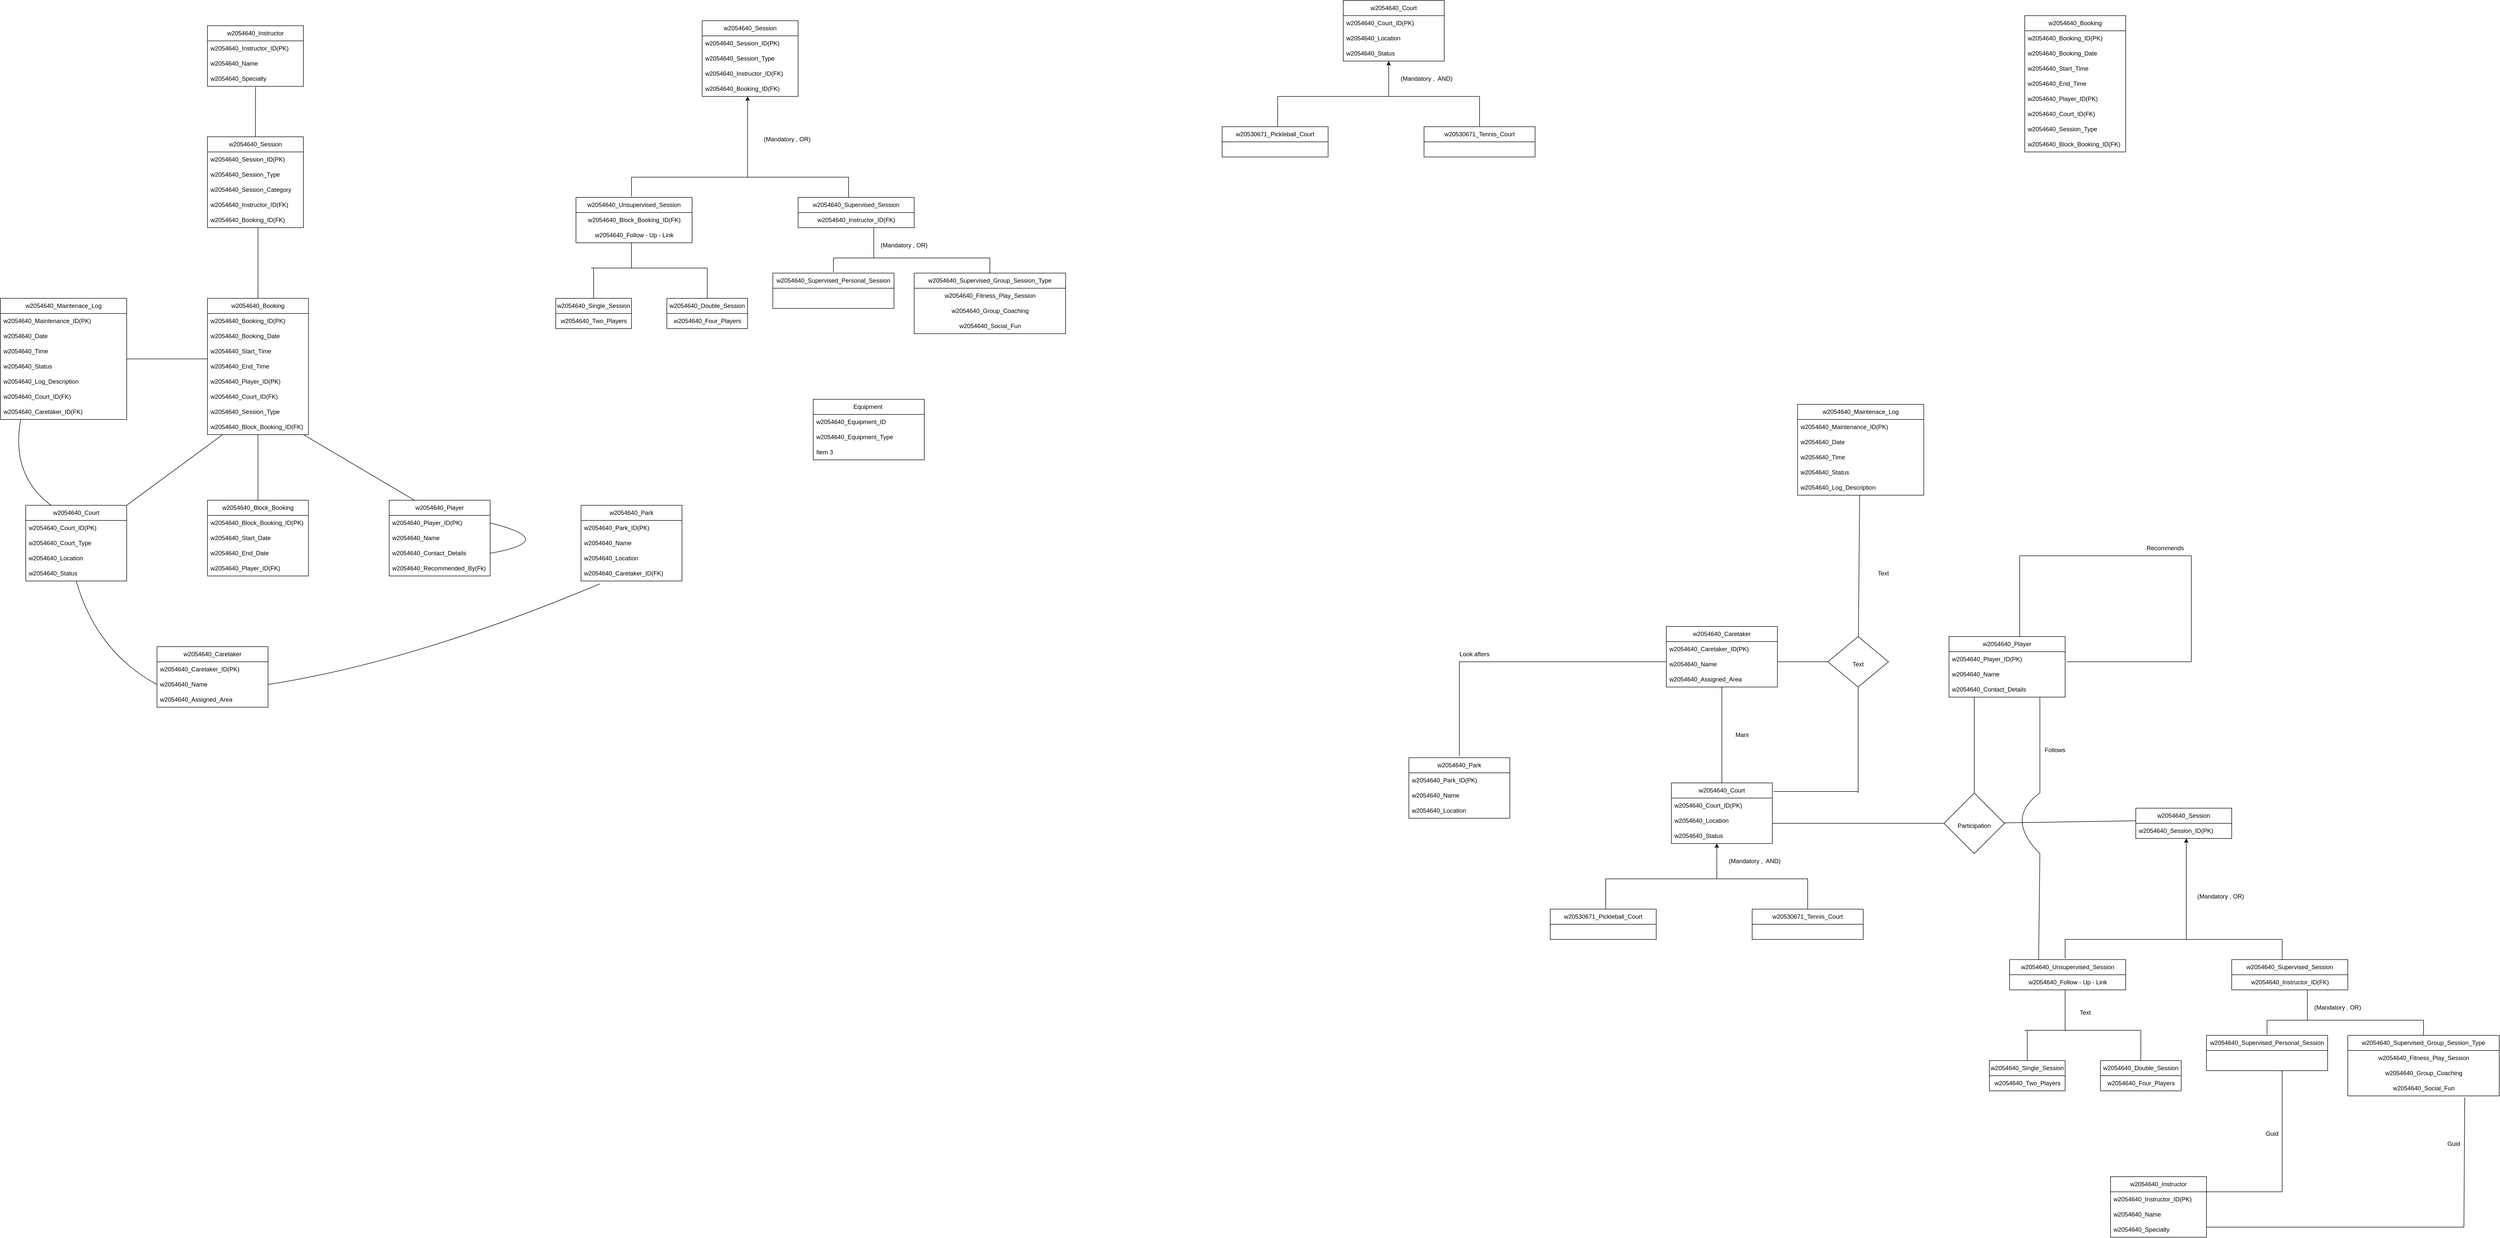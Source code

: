<mxfile version="24.7.17" pages="2">
  <diagram name="Page-1" id="sm3-m3mpt8i_qmUcEuUx">
    <mxGraphModel dx="3176" dy="1836" grid="1" gridSize="10" guides="0" tooltips="1" connect="1" arrows="1" fold="1" page="1" pageScale="1" pageWidth="1100" pageHeight="1700" math="0" shadow="0">
      <root>
        <mxCell id="0" />
        <mxCell id="1" parent="0" />
        <mxCell id="jAPhLrULdVB-Pl4PE20Y-8" value="w2054640_Instructor" style="swimlane;fontStyle=0;childLayout=stackLayout;horizontal=1;startSize=30;horizontalStack=0;resizeParent=1;resizeParentMax=0;resizeLast=0;collapsible=1;marginBottom=0;whiteSpace=wrap;html=1;glass=0;shadow=0;" parent="1" vertex="1">
          <mxGeometry x="440" y="100" width="190" height="120" as="geometry">
            <mxRectangle x="300" y="130" width="150" height="30" as="alternateBounds" />
          </mxGeometry>
        </mxCell>
        <mxCell id="jAPhLrULdVB-Pl4PE20Y-9" value="w2054640_Instructor_ID(PK)" style="text;strokeColor=none;fillColor=none;align=left;verticalAlign=middle;spacingLeft=4;spacingRight=4;overflow=hidden;points=[[0,0.5],[1,0.5]];portConstraint=eastwest;rotatable=0;whiteSpace=wrap;html=1;" parent="jAPhLrULdVB-Pl4PE20Y-8" vertex="1">
          <mxGeometry y="30" width="190" height="30" as="geometry" />
        </mxCell>
        <mxCell id="jAPhLrULdVB-Pl4PE20Y-11" value="w2054640_Name" style="text;strokeColor=none;fillColor=none;align=left;verticalAlign=middle;spacingLeft=4;spacingRight=4;overflow=hidden;points=[[0,0.5],[1,0.5]];portConstraint=eastwest;rotatable=0;whiteSpace=wrap;html=1;" parent="jAPhLrULdVB-Pl4PE20Y-8" vertex="1">
          <mxGeometry y="60" width="190" height="30" as="geometry" />
        </mxCell>
        <mxCell id="jAPhLrULdVB-Pl4PE20Y-12" value="w2054640_Specialty" style="text;strokeColor=none;fillColor=none;align=left;verticalAlign=middle;spacingLeft=4;spacingRight=4;overflow=hidden;points=[[0,0.5],[1,0.5]];portConstraint=eastwest;rotatable=0;whiteSpace=wrap;html=1;" parent="jAPhLrULdVB-Pl4PE20Y-8" vertex="1">
          <mxGeometry y="90" width="190" height="30" as="geometry" />
        </mxCell>
        <mxCell id="jAPhLrULdVB-Pl4PE20Y-13" value="w2054640_Session" style="swimlane;fontStyle=0;childLayout=stackLayout;horizontal=1;startSize=30;horizontalStack=0;resizeParent=1;resizeParentMax=0;resizeLast=0;collapsible=1;marginBottom=0;whiteSpace=wrap;html=1;" parent="1" vertex="1">
          <mxGeometry x="440" y="320" width="190" height="180" as="geometry" />
        </mxCell>
        <mxCell id="jAPhLrULdVB-Pl4PE20Y-15" value="&lt;span style=&quot;text-align: center;&quot;&gt;w2054640_Session_ID(PK)&lt;/span&gt;" style="text;strokeColor=none;fillColor=none;align=left;verticalAlign=middle;spacingLeft=4;spacingRight=4;overflow=hidden;points=[[0,0.5],[1,0.5]];portConstraint=eastwest;rotatable=0;whiteSpace=wrap;html=1;" parent="jAPhLrULdVB-Pl4PE20Y-13" vertex="1">
          <mxGeometry y="30" width="190" height="30" as="geometry" />
        </mxCell>
        <mxCell id="jAPhLrULdVB-Pl4PE20Y-14" value="&lt;span style=&quot;text-align: center;&quot;&gt;w2054640_Session_Type&lt;/span&gt;" style="text;strokeColor=none;fillColor=none;align=left;verticalAlign=middle;spacingLeft=4;spacingRight=4;overflow=hidden;points=[[0,0.5],[1,0.5]];portConstraint=eastwest;rotatable=0;whiteSpace=wrap;html=1;" parent="jAPhLrULdVB-Pl4PE20Y-13" vertex="1">
          <mxGeometry y="60" width="190" height="30" as="geometry" />
        </mxCell>
        <mxCell id="jAPhLrULdVB-Pl4PE20Y-16" value="&lt;span style=&quot;text-align: center;&quot;&gt;w2054640_Session_Category&lt;/span&gt;" style="text;strokeColor=none;fillColor=none;align=left;verticalAlign=middle;spacingLeft=4;spacingRight=4;overflow=hidden;points=[[0,0.5],[1,0.5]];portConstraint=eastwest;rotatable=0;whiteSpace=wrap;html=1;" parent="jAPhLrULdVB-Pl4PE20Y-13" vertex="1">
          <mxGeometry y="90" width="190" height="30" as="geometry" />
        </mxCell>
        <mxCell id="jAPhLrULdVB-Pl4PE20Y-17" value="&lt;span style=&quot;text-align: center;&quot;&gt;w2054640_Instructor_ID(FK)&lt;/span&gt;" style="text;strokeColor=none;fillColor=none;align=left;verticalAlign=middle;spacingLeft=4;spacingRight=4;overflow=hidden;points=[[0,0.5],[1,0.5]];portConstraint=eastwest;rotatable=0;whiteSpace=wrap;html=1;" parent="jAPhLrULdVB-Pl4PE20Y-13" vertex="1">
          <mxGeometry y="120" width="190" height="30" as="geometry" />
        </mxCell>
        <mxCell id="jAPhLrULdVB-Pl4PE20Y-18" value="&lt;span style=&quot;text-align: center;&quot;&gt;w2054640_Booking_ID(FK)&lt;/span&gt;" style="text;strokeColor=none;fillColor=none;align=left;verticalAlign=middle;spacingLeft=4;spacingRight=4;overflow=hidden;points=[[0,0.5],[1,0.5]];portConstraint=eastwest;rotatable=0;whiteSpace=wrap;html=1;" parent="jAPhLrULdVB-Pl4PE20Y-13" vertex="1">
          <mxGeometry y="150" width="190" height="30" as="geometry" />
        </mxCell>
        <mxCell id="jAPhLrULdVB-Pl4PE20Y-19" value="w2054640_Booking" style="swimlane;fontStyle=0;childLayout=stackLayout;horizontal=1;startSize=30;horizontalStack=0;resizeParent=1;resizeParentMax=0;resizeLast=0;collapsible=1;marginBottom=0;whiteSpace=wrap;html=1;" parent="1" vertex="1">
          <mxGeometry x="440" y="640" width="200" height="270" as="geometry" />
        </mxCell>
        <mxCell id="jAPhLrULdVB-Pl4PE20Y-20" value="&lt;span style=&quot;text-align: center;&quot;&gt;w2054640_Booking_ID(PK)&lt;/span&gt;" style="text;strokeColor=none;fillColor=none;align=left;verticalAlign=middle;spacingLeft=4;spacingRight=4;overflow=hidden;points=[[0,0.5],[1,0.5]];portConstraint=eastwest;rotatable=0;whiteSpace=wrap;html=1;" parent="jAPhLrULdVB-Pl4PE20Y-19" vertex="1">
          <mxGeometry y="30" width="200" height="30" as="geometry" />
        </mxCell>
        <mxCell id="jAPhLrULdVB-Pl4PE20Y-21" value="&lt;span style=&quot;text-align: center;&quot;&gt;w2054640_Booking_Date&lt;/span&gt;" style="text;strokeColor=none;fillColor=none;align=left;verticalAlign=middle;spacingLeft=4;spacingRight=4;overflow=hidden;points=[[0,0.5],[1,0.5]];portConstraint=eastwest;rotatable=0;whiteSpace=wrap;html=1;" parent="jAPhLrULdVB-Pl4PE20Y-19" vertex="1">
          <mxGeometry y="60" width="200" height="30" as="geometry" />
        </mxCell>
        <mxCell id="jAPhLrULdVB-Pl4PE20Y-22" value="&lt;span style=&quot;text-align: center;&quot;&gt;w2054640_Start_Time&lt;/span&gt;" style="text;strokeColor=none;fillColor=none;align=left;verticalAlign=middle;spacingLeft=4;spacingRight=4;overflow=hidden;points=[[0,0.5],[1,0.5]];portConstraint=eastwest;rotatable=0;whiteSpace=wrap;html=1;" parent="jAPhLrULdVB-Pl4PE20Y-19" vertex="1">
          <mxGeometry y="90" width="200" height="30" as="geometry" />
        </mxCell>
        <mxCell id="jAPhLrULdVB-Pl4PE20Y-23" value="&lt;span style=&quot;text-align: center;&quot;&gt;w2054640_End_Time&lt;/span&gt;" style="text;strokeColor=none;fillColor=none;align=left;verticalAlign=middle;spacingLeft=4;spacingRight=4;overflow=hidden;points=[[0,0.5],[1,0.5]];portConstraint=eastwest;rotatable=0;whiteSpace=wrap;html=1;" parent="jAPhLrULdVB-Pl4PE20Y-19" vertex="1">
          <mxGeometry y="120" width="200" height="30" as="geometry" />
        </mxCell>
        <mxCell id="jAPhLrULdVB-Pl4PE20Y-24" value="&lt;span style=&quot;text-align: center;&quot;&gt;w2054640_Player_ID(PK)&lt;/span&gt;" style="text;strokeColor=none;fillColor=none;align=left;verticalAlign=middle;spacingLeft=4;spacingRight=4;overflow=hidden;points=[[0,0.5],[1,0.5]];portConstraint=eastwest;rotatable=0;whiteSpace=wrap;html=1;" parent="jAPhLrULdVB-Pl4PE20Y-19" vertex="1">
          <mxGeometry y="150" width="200" height="30" as="geometry" />
        </mxCell>
        <mxCell id="jAPhLrULdVB-Pl4PE20Y-25" value="&lt;span style=&quot;text-align: center;&quot;&gt;w2054640_Court_ID(FK)&lt;/span&gt;" style="text;strokeColor=none;fillColor=none;align=left;verticalAlign=middle;spacingLeft=4;spacingRight=4;overflow=hidden;points=[[0,0.5],[1,0.5]];portConstraint=eastwest;rotatable=0;whiteSpace=wrap;html=1;" parent="jAPhLrULdVB-Pl4PE20Y-19" vertex="1">
          <mxGeometry y="180" width="200" height="30" as="geometry" />
        </mxCell>
        <mxCell id="jAPhLrULdVB-Pl4PE20Y-26" value="&lt;span style=&quot;text-align: center;&quot;&gt;w2054640_Session_Type&lt;/span&gt;" style="text;strokeColor=none;fillColor=none;align=left;verticalAlign=middle;spacingLeft=4;spacingRight=4;overflow=hidden;points=[[0,0.5],[1,0.5]];portConstraint=eastwest;rotatable=0;whiteSpace=wrap;html=1;" parent="jAPhLrULdVB-Pl4PE20Y-19" vertex="1">
          <mxGeometry y="210" width="200" height="30" as="geometry" />
        </mxCell>
        <mxCell id="jAPhLrULdVB-Pl4PE20Y-27" value="&lt;span style=&quot;text-align: center;&quot;&gt;w2054640_Block_Booking_ID(FK)&lt;/span&gt;" style="text;strokeColor=none;fillColor=none;align=left;verticalAlign=middle;spacingLeft=4;spacingRight=4;overflow=hidden;points=[[0,0.5],[1,0.5]];portConstraint=eastwest;rotatable=0;whiteSpace=wrap;html=1;" parent="jAPhLrULdVB-Pl4PE20Y-19" vertex="1">
          <mxGeometry y="240" width="200" height="30" as="geometry" />
        </mxCell>
        <mxCell id="jAPhLrULdVB-Pl4PE20Y-28" value="w2054640_Block_Booking" style="swimlane;fontStyle=0;childLayout=stackLayout;horizontal=1;startSize=30;horizontalStack=0;resizeParent=1;resizeParentMax=0;resizeLast=0;collapsible=1;marginBottom=0;whiteSpace=wrap;html=1;" parent="1" vertex="1">
          <mxGeometry x="440" y="1040" width="200" height="150" as="geometry" />
        </mxCell>
        <mxCell id="jAPhLrULdVB-Pl4PE20Y-29" value="&lt;span style=&quot;text-align: center;&quot;&gt;w2054640_Block_Booking_ID(PK)&lt;/span&gt;" style="text;strokeColor=none;fillColor=none;align=left;verticalAlign=middle;spacingLeft=4;spacingRight=4;overflow=hidden;points=[[0,0.5],[1,0.5]];portConstraint=eastwest;rotatable=0;whiteSpace=wrap;html=1;" parent="jAPhLrULdVB-Pl4PE20Y-28" vertex="1">
          <mxGeometry y="30" width="200" height="30" as="geometry" />
        </mxCell>
        <mxCell id="jAPhLrULdVB-Pl4PE20Y-30" value="&lt;span style=&quot;text-align: center;&quot;&gt;w2054640_Start_Date&lt;/span&gt;" style="text;strokeColor=none;fillColor=none;align=left;verticalAlign=middle;spacingLeft=4;spacingRight=4;overflow=hidden;points=[[0,0.5],[1,0.5]];portConstraint=eastwest;rotatable=0;whiteSpace=wrap;html=1;" parent="jAPhLrULdVB-Pl4PE20Y-28" vertex="1">
          <mxGeometry y="60" width="200" height="30" as="geometry" />
        </mxCell>
        <mxCell id="jAPhLrULdVB-Pl4PE20Y-31" value="&lt;span style=&quot;text-align: center;&quot;&gt;w2054640_End_Date&lt;/span&gt;" style="text;strokeColor=none;fillColor=none;align=left;verticalAlign=middle;spacingLeft=4;spacingRight=4;overflow=hidden;points=[[0,0.5],[1,0.5]];portConstraint=eastwest;rotatable=0;whiteSpace=wrap;html=1;" parent="jAPhLrULdVB-Pl4PE20Y-28" vertex="1">
          <mxGeometry y="90" width="200" height="30" as="geometry" />
        </mxCell>
        <mxCell id="jAPhLrULdVB-Pl4PE20Y-32" value="&lt;span style=&quot;text-align: center;&quot;&gt;w2054640_Player_ID(FK)&lt;/span&gt;" style="text;strokeColor=none;fillColor=none;align=left;verticalAlign=middle;spacingLeft=4;spacingRight=4;overflow=hidden;points=[[0,0.5],[1,0.5]];portConstraint=eastwest;rotatable=0;whiteSpace=wrap;html=1;" parent="jAPhLrULdVB-Pl4PE20Y-28" vertex="1">
          <mxGeometry y="120" width="200" height="30" as="geometry" />
        </mxCell>
        <mxCell id="jAPhLrULdVB-Pl4PE20Y-33" value="w2054640_Maintenace_Log" style="swimlane;fontStyle=0;childLayout=stackLayout;horizontal=1;startSize=30;horizontalStack=0;resizeParent=1;resizeParentMax=0;resizeLast=0;collapsible=1;marginBottom=0;whiteSpace=wrap;html=1;" parent="1" vertex="1">
          <mxGeometry x="30" y="640" width="250" height="240" as="geometry" />
        </mxCell>
        <mxCell id="jAPhLrULdVB-Pl4PE20Y-34" value="&lt;span style=&quot;text-align: center;&quot;&gt;w2054640_Maintenance_ID(PK)&lt;/span&gt;" style="text;strokeColor=none;fillColor=none;align=left;verticalAlign=middle;spacingLeft=4;spacingRight=4;overflow=hidden;points=[[0,0.5],[1,0.5]];portConstraint=eastwest;rotatable=0;whiteSpace=wrap;html=1;" parent="jAPhLrULdVB-Pl4PE20Y-33" vertex="1">
          <mxGeometry y="30" width="250" height="30" as="geometry" />
        </mxCell>
        <mxCell id="jAPhLrULdVB-Pl4PE20Y-35" value="&lt;span style=&quot;text-align: center;&quot;&gt;w2054640_Date&lt;/span&gt;" style="text;strokeColor=none;fillColor=none;align=left;verticalAlign=middle;spacingLeft=4;spacingRight=4;overflow=hidden;points=[[0,0.5],[1,0.5]];portConstraint=eastwest;rotatable=0;whiteSpace=wrap;html=1;" parent="jAPhLrULdVB-Pl4PE20Y-33" vertex="1">
          <mxGeometry y="60" width="250" height="30" as="geometry" />
        </mxCell>
        <mxCell id="jAPhLrULdVB-Pl4PE20Y-36" value="&lt;span style=&quot;text-align: center;&quot;&gt;w2054640_Time&lt;/span&gt;" style="text;strokeColor=none;fillColor=none;align=left;verticalAlign=middle;spacingLeft=4;spacingRight=4;overflow=hidden;points=[[0,0.5],[1,0.5]];portConstraint=eastwest;rotatable=0;whiteSpace=wrap;html=1;" parent="jAPhLrULdVB-Pl4PE20Y-33" vertex="1">
          <mxGeometry y="90" width="250" height="30" as="geometry" />
        </mxCell>
        <mxCell id="jAPhLrULdVB-Pl4PE20Y-37" value="&lt;span style=&quot;text-align: center;&quot;&gt;w2054640_Status&lt;/span&gt;" style="text;strokeColor=none;fillColor=none;align=left;verticalAlign=middle;spacingLeft=4;spacingRight=4;overflow=hidden;points=[[0,0.5],[1,0.5]];portConstraint=eastwest;rotatable=0;whiteSpace=wrap;html=1;" parent="jAPhLrULdVB-Pl4PE20Y-33" vertex="1">
          <mxGeometry y="120" width="250" height="30" as="geometry" />
        </mxCell>
        <mxCell id="jAPhLrULdVB-Pl4PE20Y-38" value="&lt;span style=&quot;text-align: center;&quot;&gt;w2054640_Log_Description&lt;/span&gt;" style="text;strokeColor=none;fillColor=none;align=left;verticalAlign=middle;spacingLeft=4;spacingRight=4;overflow=hidden;points=[[0,0.5],[1,0.5]];portConstraint=eastwest;rotatable=0;whiteSpace=wrap;html=1;" parent="jAPhLrULdVB-Pl4PE20Y-33" vertex="1">
          <mxGeometry y="150" width="250" height="30" as="geometry" />
        </mxCell>
        <mxCell id="jAPhLrULdVB-Pl4PE20Y-39" value="&lt;span style=&quot;text-align: center;&quot;&gt;w2054640_Court_ID(FK)&lt;/span&gt;" style="text;strokeColor=none;fillColor=none;align=left;verticalAlign=middle;spacingLeft=4;spacingRight=4;overflow=hidden;points=[[0,0.5],[1,0.5]];portConstraint=eastwest;rotatable=0;whiteSpace=wrap;html=1;" parent="jAPhLrULdVB-Pl4PE20Y-33" vertex="1">
          <mxGeometry y="180" width="250" height="30" as="geometry" />
        </mxCell>
        <mxCell id="jAPhLrULdVB-Pl4PE20Y-40" value="&lt;span style=&quot;text-align: center;&quot;&gt;w2054640_Caretaker_ID(FK)&lt;/span&gt;" style="text;strokeColor=none;fillColor=none;align=left;verticalAlign=middle;spacingLeft=4;spacingRight=4;overflow=hidden;points=[[0,0.5],[1,0.5]];portConstraint=eastwest;rotatable=0;whiteSpace=wrap;html=1;" parent="jAPhLrULdVB-Pl4PE20Y-33" vertex="1">
          <mxGeometry y="210" width="250" height="30" as="geometry" />
        </mxCell>
        <mxCell id="jAPhLrULdVB-Pl4PE20Y-41" value="w2054640_Court" style="swimlane;fontStyle=0;childLayout=stackLayout;horizontal=1;startSize=30;horizontalStack=0;resizeParent=1;resizeParentMax=0;resizeLast=0;collapsible=1;marginBottom=0;whiteSpace=wrap;html=1;" parent="1" vertex="1">
          <mxGeometry x="80" y="1050" width="200" height="150" as="geometry" />
        </mxCell>
        <mxCell id="jAPhLrULdVB-Pl4PE20Y-42" value="&lt;span style=&quot;text-align: center;&quot;&gt;w2054640_Court_ID(PK)&lt;/span&gt;" style="text;strokeColor=none;fillColor=none;align=left;verticalAlign=middle;spacingLeft=4;spacingRight=4;overflow=hidden;points=[[0,0.5],[1,0.5]];portConstraint=eastwest;rotatable=0;whiteSpace=wrap;html=1;" parent="jAPhLrULdVB-Pl4PE20Y-41" vertex="1">
          <mxGeometry y="30" width="200" height="30" as="geometry" />
        </mxCell>
        <mxCell id="jAPhLrULdVB-Pl4PE20Y-43" value="&lt;span style=&quot;text-align: center;&quot;&gt;w2054640_Court_Type&lt;/span&gt;" style="text;strokeColor=none;fillColor=none;align=left;verticalAlign=middle;spacingLeft=4;spacingRight=4;overflow=hidden;points=[[0,0.5],[1,0.5]];portConstraint=eastwest;rotatable=0;whiteSpace=wrap;html=1;" parent="jAPhLrULdVB-Pl4PE20Y-41" vertex="1">
          <mxGeometry y="60" width="200" height="30" as="geometry" />
        </mxCell>
        <mxCell id="jAPhLrULdVB-Pl4PE20Y-44" value="&lt;span style=&quot;text-align: center;&quot;&gt;w2054640_Location&lt;/span&gt;" style="text;strokeColor=none;fillColor=none;align=left;verticalAlign=middle;spacingLeft=4;spacingRight=4;overflow=hidden;points=[[0,0.5],[1,0.5]];portConstraint=eastwest;rotatable=0;whiteSpace=wrap;html=1;" parent="jAPhLrULdVB-Pl4PE20Y-41" vertex="1">
          <mxGeometry y="90" width="200" height="30" as="geometry" />
        </mxCell>
        <mxCell id="jAPhLrULdVB-Pl4PE20Y-45" value="&lt;span style=&quot;text-align: center;&quot;&gt;w2054640_Status&lt;/span&gt;" style="text;strokeColor=none;fillColor=none;align=left;verticalAlign=middle;spacingLeft=4;spacingRight=4;overflow=hidden;points=[[0,0.5],[1,0.5]];portConstraint=eastwest;rotatable=0;whiteSpace=wrap;html=1;" parent="jAPhLrULdVB-Pl4PE20Y-41" vertex="1">
          <mxGeometry y="120" width="200" height="30" as="geometry" />
        </mxCell>
        <mxCell id="jAPhLrULdVB-Pl4PE20Y-46" value="w2054640_Player" style="swimlane;fontStyle=0;childLayout=stackLayout;horizontal=1;startSize=30;horizontalStack=0;resizeParent=1;resizeParentMax=0;resizeLast=0;collapsible=1;marginBottom=0;whiteSpace=wrap;html=1;" parent="1" vertex="1">
          <mxGeometry x="800" y="1040" width="200" height="150" as="geometry" />
        </mxCell>
        <mxCell id="jAPhLrULdVB-Pl4PE20Y-47" value="&lt;span style=&quot;text-align: center;&quot;&gt;w2054640_Player_ID(PK)&lt;/span&gt;" style="text;strokeColor=none;fillColor=none;align=left;verticalAlign=middle;spacingLeft=4;spacingRight=4;overflow=hidden;points=[[0,0.5],[1,0.5]];portConstraint=eastwest;rotatable=0;whiteSpace=wrap;html=1;" parent="jAPhLrULdVB-Pl4PE20Y-46" vertex="1">
          <mxGeometry y="30" width="200" height="30" as="geometry" />
        </mxCell>
        <mxCell id="jAPhLrULdVB-Pl4PE20Y-48" value="&lt;span style=&quot;text-align: center;&quot;&gt;w2054640_Name&lt;/span&gt;" style="text;strokeColor=none;fillColor=none;align=left;verticalAlign=middle;spacingLeft=4;spacingRight=4;overflow=hidden;points=[[0,0.5],[1,0.5]];portConstraint=eastwest;rotatable=0;whiteSpace=wrap;html=1;" parent="jAPhLrULdVB-Pl4PE20Y-46" vertex="1">
          <mxGeometry y="60" width="200" height="30" as="geometry" />
        </mxCell>
        <mxCell id="jAPhLrULdVB-Pl4PE20Y-49" value="&lt;span style=&quot;text-align: center;&quot;&gt;w2054640_Contact_Details&lt;/span&gt;" style="text;strokeColor=none;fillColor=none;align=left;verticalAlign=middle;spacingLeft=4;spacingRight=4;overflow=hidden;points=[[0,0.5],[1,0.5]];portConstraint=eastwest;rotatable=0;whiteSpace=wrap;html=1;" parent="jAPhLrULdVB-Pl4PE20Y-46" vertex="1">
          <mxGeometry y="90" width="200" height="30" as="geometry" />
        </mxCell>
        <mxCell id="jAPhLrULdVB-Pl4PE20Y-50" value="&lt;span style=&quot;text-align: center;&quot;&gt;w2054640_Recommended_By(Fk)&lt;/span&gt;" style="text;strokeColor=none;fillColor=none;align=left;verticalAlign=middle;spacingLeft=4;spacingRight=4;overflow=hidden;points=[[0,0.5],[1,0.5]];portConstraint=eastwest;rotatable=0;whiteSpace=wrap;html=1;" parent="jAPhLrULdVB-Pl4PE20Y-46" vertex="1">
          <mxGeometry y="120" width="200" height="30" as="geometry" />
        </mxCell>
        <mxCell id="jAPhLrULdVB-Pl4PE20Y-73" value="" style="endArrow=none;html=1;rounded=0;curved=1;entryX=1;entryY=0.5;entryDx=0;entryDy=0;exitX=1;exitY=0.5;exitDx=0;exitDy=0;" parent="jAPhLrULdVB-Pl4PE20Y-46" source="jAPhLrULdVB-Pl4PE20Y-49" target="jAPhLrULdVB-Pl4PE20Y-47" edge="1">
          <mxGeometry width="50" height="50" relative="1" as="geometry">
            <mxPoint x="220" y="100" as="sourcePoint" />
            <mxPoint x="270" y="50" as="targetPoint" />
            <Array as="points">
              <mxPoint x="340" y="80" />
            </Array>
          </mxGeometry>
        </mxCell>
        <mxCell id="jAPhLrULdVB-Pl4PE20Y-51" value="w2054640_Caretaker" style="swimlane;fontStyle=0;childLayout=stackLayout;horizontal=1;startSize=30;horizontalStack=0;resizeParent=1;resizeParentMax=0;resizeLast=0;collapsible=1;marginBottom=0;whiteSpace=wrap;html=1;" parent="1" vertex="1">
          <mxGeometry x="340" y="1330" width="220" height="120" as="geometry" />
        </mxCell>
        <mxCell id="jAPhLrULdVB-Pl4PE20Y-52" value="&lt;span style=&quot;text-align: center;&quot;&gt;w2054640_Caretaker_ID(PK)&lt;/span&gt;" style="text;strokeColor=none;fillColor=none;align=left;verticalAlign=middle;spacingLeft=4;spacingRight=4;overflow=hidden;points=[[0,0.5],[1,0.5]];portConstraint=eastwest;rotatable=0;whiteSpace=wrap;html=1;" parent="jAPhLrULdVB-Pl4PE20Y-51" vertex="1">
          <mxGeometry y="30" width="220" height="30" as="geometry" />
        </mxCell>
        <mxCell id="jAPhLrULdVB-Pl4PE20Y-53" value="&lt;span style=&quot;text-align: center;&quot;&gt;w2054640_Name&lt;/span&gt;" style="text;strokeColor=none;fillColor=none;align=left;verticalAlign=middle;spacingLeft=4;spacingRight=4;overflow=hidden;points=[[0,0.5],[1,0.5]];portConstraint=eastwest;rotatable=0;whiteSpace=wrap;html=1;" parent="jAPhLrULdVB-Pl4PE20Y-51" vertex="1">
          <mxGeometry y="60" width="220" height="30" as="geometry" />
        </mxCell>
        <mxCell id="jAPhLrULdVB-Pl4PE20Y-54" value="&lt;span style=&quot;text-align: center;&quot;&gt;w2054640_Assigned_Area&lt;/span&gt;" style="text;strokeColor=none;fillColor=none;align=left;verticalAlign=middle;spacingLeft=4;spacingRight=4;overflow=hidden;points=[[0,0.5],[1,0.5]];portConstraint=eastwest;rotatable=0;whiteSpace=wrap;html=1;" parent="jAPhLrULdVB-Pl4PE20Y-51" vertex="1">
          <mxGeometry y="90" width="220" height="30" as="geometry" />
        </mxCell>
        <mxCell id="jAPhLrULdVB-Pl4PE20Y-55" value="w2054640_Park" style="swimlane;fontStyle=0;childLayout=stackLayout;horizontal=1;startSize=30;horizontalStack=0;resizeParent=1;resizeParentMax=0;resizeLast=0;collapsible=1;marginBottom=0;whiteSpace=wrap;html=1;" parent="1" vertex="1">
          <mxGeometry x="1180" y="1050" width="200" height="150" as="geometry" />
        </mxCell>
        <mxCell id="jAPhLrULdVB-Pl4PE20Y-56" value="&lt;span style=&quot;text-align: center;&quot;&gt;w2054640_Park_ID(PK)&lt;/span&gt;" style="text;strokeColor=none;fillColor=none;align=left;verticalAlign=middle;spacingLeft=4;spacingRight=4;overflow=hidden;points=[[0,0.5],[1,0.5]];portConstraint=eastwest;rotatable=0;whiteSpace=wrap;html=1;" parent="jAPhLrULdVB-Pl4PE20Y-55" vertex="1">
          <mxGeometry y="30" width="200" height="30" as="geometry" />
        </mxCell>
        <mxCell id="jAPhLrULdVB-Pl4PE20Y-57" value="&lt;span style=&quot;text-align: center;&quot;&gt;w2054640_Name&lt;/span&gt;" style="text;strokeColor=none;fillColor=none;align=left;verticalAlign=middle;spacingLeft=4;spacingRight=4;overflow=hidden;points=[[0,0.5],[1,0.5]];portConstraint=eastwest;rotatable=0;whiteSpace=wrap;html=1;" parent="jAPhLrULdVB-Pl4PE20Y-55" vertex="1">
          <mxGeometry y="60" width="200" height="30" as="geometry" />
        </mxCell>
        <mxCell id="jAPhLrULdVB-Pl4PE20Y-58" value="&lt;span style=&quot;text-align: center;&quot;&gt;w2054640_Location&lt;/span&gt;" style="text;strokeColor=none;fillColor=none;align=left;verticalAlign=middle;spacingLeft=4;spacingRight=4;overflow=hidden;points=[[0,0.5],[1,0.5]];portConstraint=eastwest;rotatable=0;whiteSpace=wrap;html=1;" parent="jAPhLrULdVB-Pl4PE20Y-55" vertex="1">
          <mxGeometry y="90" width="200" height="30" as="geometry" />
        </mxCell>
        <mxCell id="jAPhLrULdVB-Pl4PE20Y-59" value="&lt;span style=&quot;text-align: center;&quot;&gt;w2054640_Caretaker_ID(FK)&lt;/span&gt;" style="text;strokeColor=none;fillColor=none;align=left;verticalAlign=middle;spacingLeft=4;spacingRight=4;overflow=hidden;points=[[0,0.5],[1,0.5]];portConstraint=eastwest;rotatable=0;whiteSpace=wrap;html=1;" parent="jAPhLrULdVB-Pl4PE20Y-55" vertex="1">
          <mxGeometry y="120" width="200" height="30" as="geometry" />
        </mxCell>
        <mxCell id="jAPhLrULdVB-Pl4PE20Y-61" value="" style="endArrow=none;html=1;rounded=0;exitX=0.5;exitY=0;exitDx=0;exitDy=0;" parent="1" source="jAPhLrULdVB-Pl4PE20Y-19" edge="1">
          <mxGeometry width="50" height="50" relative="1" as="geometry">
            <mxPoint x="350" y="560" as="sourcePoint" />
            <mxPoint x="540" y="500" as="targetPoint" />
          </mxGeometry>
        </mxCell>
        <mxCell id="jAPhLrULdVB-Pl4PE20Y-62" value="" style="endArrow=none;html=1;rounded=0;exitX=0.5;exitY=0;exitDx=0;exitDy=0;" parent="1" source="jAPhLrULdVB-Pl4PE20Y-28" target="jAPhLrULdVB-Pl4PE20Y-27" edge="1">
          <mxGeometry width="50" height="50" relative="1" as="geometry">
            <mxPoint x="350" y="970" as="sourcePoint" />
            <mxPoint x="400" y="920" as="targetPoint" />
          </mxGeometry>
        </mxCell>
        <mxCell id="jAPhLrULdVB-Pl4PE20Y-64" value="" style="endArrow=none;html=1;rounded=0;entryX=0.501;entryY=1.049;entryDx=0;entryDy=0;entryPerimeter=0;" parent="1" source="jAPhLrULdVB-Pl4PE20Y-13" target="jAPhLrULdVB-Pl4PE20Y-12" edge="1">
          <mxGeometry width="50" height="50" relative="1" as="geometry">
            <mxPoint x="480" y="270" as="sourcePoint" />
            <mxPoint x="530" y="220" as="targetPoint" />
          </mxGeometry>
        </mxCell>
        <mxCell id="jAPhLrULdVB-Pl4PE20Y-65" value="" style="endArrow=none;html=1;rounded=0;" parent="1" edge="1">
          <mxGeometry width="50" height="50" relative="1" as="geometry">
            <mxPoint x="280" y="760" as="sourcePoint" />
            <mxPoint x="440" y="760" as="targetPoint" />
          </mxGeometry>
        </mxCell>
        <mxCell id="jAPhLrULdVB-Pl4PE20Y-70" value="" style="endArrow=none;html=1;rounded=0;exitX=0;exitY=0.5;exitDx=0;exitDy=0;curved=1;" parent="1" source="jAPhLrULdVB-Pl4PE20Y-53" edge="1">
          <mxGeometry width="50" height="50" relative="1" as="geometry">
            <mxPoint x="130" y="1250" as="sourcePoint" />
            <mxPoint x="180" y="1200" as="targetPoint" />
            <Array as="points">
              <mxPoint x="220" y="1340" />
            </Array>
          </mxGeometry>
        </mxCell>
        <mxCell id="jAPhLrULdVB-Pl4PE20Y-71" value="" style="endArrow=none;html=1;rounded=0;exitX=1;exitY=0.5;exitDx=0;exitDy=0;curved=1;entryX=0.187;entryY=1.185;entryDx=0;entryDy=0;entryPerimeter=0;" parent="1" source="jAPhLrULdVB-Pl4PE20Y-53" target="jAPhLrULdVB-Pl4PE20Y-59" edge="1">
          <mxGeometry width="50" height="50" relative="1" as="geometry">
            <mxPoint x="860" y="1240" as="sourcePoint" />
            <mxPoint x="910" y="1190" as="targetPoint" />
            <Array as="points">
              <mxPoint x="850" y="1360" />
            </Array>
          </mxGeometry>
        </mxCell>
        <mxCell id="jAPhLrULdVB-Pl4PE20Y-75" value="" style="endArrow=none;html=1;rounded=0;exitX=0.25;exitY=0;exitDx=0;exitDy=0;curved=1;" parent="1" source="jAPhLrULdVB-Pl4PE20Y-41" edge="1">
          <mxGeometry width="50" height="50" relative="1" as="geometry">
            <mxPoint x="160" y="1040" as="sourcePoint" />
            <mxPoint x="70" y="880" as="targetPoint" />
            <Array as="points">
              <mxPoint x="50" y="990" />
            </Array>
          </mxGeometry>
        </mxCell>
        <mxCell id="jAPhLrULdVB-Pl4PE20Y-76" value="" style="endArrow=none;html=1;rounded=0;exitX=1;exitY=0;exitDx=0;exitDy=0;" parent="1" source="jAPhLrULdVB-Pl4PE20Y-41" edge="1">
          <mxGeometry width="50" height="50" relative="1" as="geometry">
            <mxPoint x="420" y="960" as="sourcePoint" />
            <mxPoint x="470" y="910" as="targetPoint" />
          </mxGeometry>
        </mxCell>
        <mxCell id="jAPhLrULdVB-Pl4PE20Y-77" value="" style="endArrow=none;html=1;rounded=0;exitX=0.25;exitY=0;exitDx=0;exitDy=0;" parent="1" source="jAPhLrULdVB-Pl4PE20Y-46" edge="1">
          <mxGeometry width="50" height="50" relative="1" as="geometry">
            <mxPoint x="580" y="960" as="sourcePoint" />
            <mxPoint x="630" y="910" as="targetPoint" />
          </mxGeometry>
        </mxCell>
        <mxCell id="jAPhLrULdVB-Pl4PE20Y-92" value="w2054640_Supervised_Session" style="swimlane;fontStyle=0;childLayout=stackLayout;horizontal=1;startSize=30;horizontalStack=0;resizeParent=1;resizeParentMax=0;resizeLast=0;collapsible=1;marginBottom=0;whiteSpace=wrap;html=1;" parent="1" vertex="1">
          <mxGeometry x="1610" y="440" width="230" height="60" as="geometry" />
        </mxCell>
        <mxCell id="pRT6icKi6RY1rDs_TngT-29" value="&lt;span style=&quot;text-align: left; text-wrap: wrap;&quot;&gt;w2054640_Instructor_ID(FK)&lt;/span&gt;" style="text;html=1;align=center;verticalAlign=middle;resizable=0;points=[];autosize=1;strokeColor=none;fillColor=none;" parent="jAPhLrULdVB-Pl4PE20Y-92" vertex="1">
          <mxGeometry y="30" width="230" height="30" as="geometry" />
        </mxCell>
        <mxCell id="jAPhLrULdVB-Pl4PE20Y-97" value="w2054640_Unsupervised_Session" style="swimlane;fontStyle=0;childLayout=stackLayout;horizontal=1;startSize=30;horizontalStack=0;resizeParent=1;resizeParentMax=0;resizeLast=0;collapsible=1;marginBottom=0;whiteSpace=wrap;html=1;" parent="1" vertex="1">
          <mxGeometry x="1170" y="440" width="230" height="90" as="geometry" />
        </mxCell>
        <mxCell id="pRT6icKi6RY1rDs_TngT-15" value="w2054640_Block_Booking_ID(FK)" style="text;html=1;align=center;verticalAlign=middle;resizable=0;points=[];autosize=1;strokeColor=none;fillColor=none;" parent="jAPhLrULdVB-Pl4PE20Y-97" vertex="1">
          <mxGeometry y="30" width="230" height="30" as="geometry" />
        </mxCell>
        <mxCell id="pRT6icKi6RY1rDs_TngT-26" value="w2054640_Follow - Up - Link" style="text;html=1;align=center;verticalAlign=middle;resizable=0;points=[];autosize=1;strokeColor=none;fillColor=none;" parent="jAPhLrULdVB-Pl4PE20Y-97" vertex="1">
          <mxGeometry y="60" width="230" height="30" as="geometry" />
        </mxCell>
        <mxCell id="jAPhLrULdVB-Pl4PE20Y-101" value="w2054640_Single_Session" style="swimlane;fontStyle=0;childLayout=stackLayout;horizontal=1;startSize=30;horizontalStack=0;resizeParent=1;resizeParentMax=0;resizeLast=0;collapsible=1;marginBottom=0;whiteSpace=wrap;html=1;" parent="1" vertex="1">
          <mxGeometry x="1130" y="640" width="150" height="60" as="geometry" />
        </mxCell>
        <mxCell id="jAPhLrULdVB-Pl4PE20Y-117" value="&lt;span style=&quot;text-wrap: wrap;&quot;&gt;w2054640_Two_Players&lt;/span&gt;" style="text;html=1;align=center;verticalAlign=middle;resizable=0;points=[];autosize=1;strokeColor=none;fillColor=none;" parent="jAPhLrULdVB-Pl4PE20Y-101" vertex="1">
          <mxGeometry y="30" width="150" height="30" as="geometry" />
        </mxCell>
        <mxCell id="jAPhLrULdVB-Pl4PE20Y-105" value="w2054640_Double_Session" style="swimlane;fontStyle=0;childLayout=stackLayout;horizontal=1;startSize=30;horizontalStack=0;resizeParent=1;resizeParentMax=0;resizeLast=0;collapsible=1;marginBottom=0;whiteSpace=wrap;html=1;" parent="1" vertex="1">
          <mxGeometry x="1350" y="640" width="160" height="60" as="geometry" />
        </mxCell>
        <mxCell id="jAPhLrULdVB-Pl4PE20Y-118" value="&lt;span style=&quot;text-wrap: wrap;&quot;&gt;w2054640_Four_Players&lt;/span&gt;" style="text;html=1;align=center;verticalAlign=middle;resizable=0;points=[];autosize=1;strokeColor=none;fillColor=none;" parent="jAPhLrULdVB-Pl4PE20Y-105" vertex="1">
          <mxGeometry y="30" width="160" height="30" as="geometry" />
        </mxCell>
        <mxCell id="jAPhLrULdVB-Pl4PE20Y-109" value="w2054640_Supervised_Personal_Session" style="swimlane;fontStyle=0;childLayout=stackLayout;horizontal=1;startSize=30;horizontalStack=0;resizeParent=1;resizeParentMax=0;resizeLast=0;collapsible=1;marginBottom=0;whiteSpace=wrap;html=1;" parent="1" vertex="1">
          <mxGeometry x="1560" y="590" width="240" height="70" as="geometry" />
        </mxCell>
        <mxCell id="jAPhLrULdVB-Pl4PE20Y-113" value="w2054640_Supervised_Group_Session_Type" style="swimlane;fontStyle=0;childLayout=stackLayout;horizontal=1;startSize=30;horizontalStack=0;resizeParent=1;resizeParentMax=0;resizeLast=0;collapsible=1;marginBottom=0;whiteSpace=wrap;html=1;" parent="1" vertex="1">
          <mxGeometry x="1840" y="590" width="300" height="120" as="geometry" />
        </mxCell>
        <mxCell id="jAPhLrULdVB-Pl4PE20Y-127" value="&lt;span style=&quot;text-wrap: wrap;&quot;&gt;w2054640_Fitness_Play_Session&lt;/span&gt;" style="text;html=1;align=center;verticalAlign=middle;resizable=0;points=[];autosize=1;strokeColor=none;fillColor=none;" parent="jAPhLrULdVB-Pl4PE20Y-113" vertex="1">
          <mxGeometry y="30" width="300" height="30" as="geometry" />
        </mxCell>
        <mxCell id="jAPhLrULdVB-Pl4PE20Y-130" value="&lt;span style=&quot;text-wrap: wrap;&quot;&gt;w2054640_Group_Coaching&lt;/span&gt;" style="text;html=1;align=center;verticalAlign=middle;resizable=0;points=[];autosize=1;strokeColor=none;fillColor=none;" parent="jAPhLrULdVB-Pl4PE20Y-113" vertex="1">
          <mxGeometry y="60" width="300" height="30" as="geometry" />
        </mxCell>
        <mxCell id="jAPhLrULdVB-Pl4PE20Y-131" value="&lt;span style=&quot;text-wrap: wrap;&quot;&gt;w2054640_Social_Fun&lt;/span&gt;" style="text;html=1;align=center;verticalAlign=middle;resizable=0;points=[];autosize=1;strokeColor=none;fillColor=none;" parent="jAPhLrULdVB-Pl4PE20Y-113" vertex="1">
          <mxGeometry y="90" width="300" height="30" as="geometry" />
        </mxCell>
        <mxCell id="jAPhLrULdVB-Pl4PE20Y-197" value="" style="endArrow=none;html=1;rounded=0;" parent="1" edge="1">
          <mxGeometry width="50" height="50" relative="1" as="geometry">
            <mxPoint x="1280" y="400" as="sourcePoint" />
            <mxPoint x="1710" y="400" as="targetPoint" />
            <Array as="points">
              <mxPoint x="1500" y="400" />
            </Array>
          </mxGeometry>
        </mxCell>
        <mxCell id="jAPhLrULdVB-Pl4PE20Y-198" value="" style="endArrow=none;html=1;rounded=0;" parent="1" edge="1">
          <mxGeometry width="50" height="50" relative="1" as="geometry">
            <mxPoint x="1280" y="438" as="sourcePoint" />
            <mxPoint x="1280" y="400" as="targetPoint" />
          </mxGeometry>
        </mxCell>
        <mxCell id="jAPhLrULdVB-Pl4PE20Y-199" value="" style="endArrow=none;html=1;rounded=0;" parent="1" edge="1">
          <mxGeometry width="50" height="50" relative="1" as="geometry">
            <mxPoint x="1710" y="440" as="sourcePoint" />
            <mxPoint x="1710" y="400" as="targetPoint" />
          </mxGeometry>
        </mxCell>
        <mxCell id="jAPhLrULdVB-Pl4PE20Y-201" value="" style="endArrow=none;html=1;rounded=0;exitX=0.5;exitY=0;exitDx=0;exitDy=0;" parent="1" source="jAPhLrULdVB-Pl4PE20Y-101" edge="1">
          <mxGeometry width="50" height="50" relative="1" as="geometry">
            <mxPoint x="1200" y="570" as="sourcePoint" />
            <mxPoint x="1205" y="580" as="targetPoint" />
          </mxGeometry>
        </mxCell>
        <mxCell id="jAPhLrULdVB-Pl4PE20Y-203" value="" style="endArrow=none;html=1;rounded=0;entryX=0.478;entryY=1;entryDx=0;entryDy=0;entryPerimeter=0;" parent="1" target="pRT6icKi6RY1rDs_TngT-26" edge="1">
          <mxGeometry width="50" height="50" relative="1" as="geometry">
            <mxPoint x="1280" y="580" as="sourcePoint" />
            <mxPoint x="1280" y="540" as="targetPoint" />
          </mxGeometry>
        </mxCell>
        <mxCell id="jAPhLrULdVB-Pl4PE20Y-205" value="" style="endArrow=none;html=1;rounded=0;" parent="1" edge="1">
          <mxGeometry width="50" height="50" relative="1" as="geometry">
            <mxPoint x="1680" y="588" as="sourcePoint" />
            <mxPoint x="1680" y="560" as="targetPoint" />
          </mxGeometry>
        </mxCell>
        <mxCell id="jAPhLrULdVB-Pl4PE20Y-207" value="" style="endArrow=none;html=1;rounded=0;exitX=0.5;exitY=0;exitDx=0;exitDy=0;" parent="1" source="jAPhLrULdVB-Pl4PE20Y-113" edge="1">
          <mxGeometry width="50" height="50" relative="1" as="geometry">
            <mxPoint x="1940" y="580" as="sourcePoint" />
            <mxPoint x="1990" y="560" as="targetPoint" />
          </mxGeometry>
        </mxCell>
        <mxCell id="jAPhLrULdVB-Pl4PE20Y-208" value="" style="endArrow=none;html=1;rounded=0;" parent="1" edge="1">
          <mxGeometry width="50" height="50" relative="1" as="geometry">
            <mxPoint x="1760" y="560" as="sourcePoint" />
            <mxPoint x="1760" y="500" as="targetPoint" />
          </mxGeometry>
        </mxCell>
        <mxCell id="6l96h2zIggfSMNqtPTFP-1" value="(Mandatory , OR)" style="text;html=1;align=center;verticalAlign=middle;whiteSpace=wrap;rounded=0;" parent="1" vertex="1">
          <mxGeometry x="1720" y="520" width="200" height="30" as="geometry" />
        </mxCell>
        <mxCell id="jAPhLrULdVB-Pl4PE20Y-204" value="" style="endArrow=none;html=1;rounded=0;" parent="1" edge="1">
          <mxGeometry width="50" height="50" relative="1" as="geometry">
            <mxPoint x="1680" y="560" as="sourcePoint" />
            <mxPoint x="1990" y="560" as="targetPoint" />
          </mxGeometry>
        </mxCell>
        <mxCell id="6l96h2zIggfSMNqtPTFP-2" value="(Mandatory , OR)&amp;nbsp;" style="text;html=1;align=center;verticalAlign=middle;whiteSpace=wrap;rounded=0;" parent="1" vertex="1">
          <mxGeometry x="1510" y="310" width="160" height="30" as="geometry" />
        </mxCell>
        <mxCell id="jAPhLrULdVB-Pl4PE20Y-200" value="" style="endArrow=none;html=1;rounded=0;" parent="1" edge="1">
          <mxGeometry width="50" height="50" relative="1" as="geometry">
            <mxPoint x="1200" y="580" as="sourcePoint" />
            <mxPoint x="1430" y="580" as="targetPoint" />
          </mxGeometry>
        </mxCell>
        <mxCell id="6l96h2zIggfSMNqtPTFP-3" value="w2054640_Session" style="swimlane;fontStyle=0;childLayout=stackLayout;horizontal=1;startSize=30;horizontalStack=0;resizeParent=1;resizeParentMax=0;resizeLast=0;collapsible=1;marginBottom=0;whiteSpace=wrap;html=1;" parent="1" vertex="1">
          <mxGeometry x="1420" y="90" width="190" height="150" as="geometry" />
        </mxCell>
        <mxCell id="6l96h2zIggfSMNqtPTFP-4" value="&lt;span style=&quot;text-align: center;&quot;&gt;w2054640_Session_ID(PK)&lt;/span&gt;" style="text;strokeColor=none;fillColor=none;align=left;verticalAlign=middle;spacingLeft=4;spacingRight=4;overflow=hidden;points=[[0,0.5],[1,0.5]];portConstraint=eastwest;rotatable=0;whiteSpace=wrap;html=1;" parent="6l96h2zIggfSMNqtPTFP-3" vertex="1">
          <mxGeometry y="30" width="190" height="30" as="geometry" />
        </mxCell>
        <mxCell id="6l96h2zIggfSMNqtPTFP-5" value="&lt;span style=&quot;text-align: center;&quot;&gt;w2054640_Session_Type&lt;/span&gt;" style="text;strokeColor=none;fillColor=none;align=left;verticalAlign=middle;spacingLeft=4;spacingRight=4;overflow=hidden;points=[[0,0.5],[1,0.5]];portConstraint=eastwest;rotatable=0;whiteSpace=wrap;html=1;" parent="6l96h2zIggfSMNqtPTFP-3" vertex="1">
          <mxGeometry y="60" width="190" height="30" as="geometry" />
        </mxCell>
        <mxCell id="6l96h2zIggfSMNqtPTFP-7" value="&lt;span style=&quot;text-align: center;&quot;&gt;w2054640_Instructor_ID(FK)&lt;/span&gt;" style="text;strokeColor=none;fillColor=none;align=left;verticalAlign=middle;spacingLeft=4;spacingRight=4;overflow=hidden;points=[[0,0.5],[1,0.5]];portConstraint=eastwest;rotatable=0;whiteSpace=wrap;html=1;" parent="6l96h2zIggfSMNqtPTFP-3" vertex="1">
          <mxGeometry y="90" width="190" height="30" as="geometry" />
        </mxCell>
        <mxCell id="6l96h2zIggfSMNqtPTFP-8" value="&lt;span style=&quot;text-align: center;&quot;&gt;w2054640_Booking_ID(FK)&lt;/span&gt;" style="text;strokeColor=none;fillColor=none;align=left;verticalAlign=middle;spacingLeft=4;spacingRight=4;overflow=hidden;points=[[0,0.5],[1,0.5]];portConstraint=eastwest;rotatable=0;whiteSpace=wrap;html=1;" parent="6l96h2zIggfSMNqtPTFP-3" vertex="1">
          <mxGeometry y="120" width="190" height="30" as="geometry" />
        </mxCell>
        <mxCell id="pRT6icKi6RY1rDs_TngT-2" value="w2054640_Court" style="swimlane;fontStyle=0;childLayout=stackLayout;horizontal=1;startSize=30;horizontalStack=0;resizeParent=1;resizeParentMax=0;resizeLast=0;collapsible=1;marginBottom=0;whiteSpace=wrap;html=1;" parent="1" vertex="1">
          <mxGeometry x="2690" y="50" width="200" height="120" as="geometry" />
        </mxCell>
        <mxCell id="pRT6icKi6RY1rDs_TngT-3" value="&lt;span style=&quot;text-align: center;&quot;&gt;w2054640_Court_ID(PK)&lt;/span&gt;" style="text;strokeColor=none;fillColor=none;align=left;verticalAlign=middle;spacingLeft=4;spacingRight=4;overflow=hidden;points=[[0,0.5],[1,0.5]];portConstraint=eastwest;rotatable=0;whiteSpace=wrap;html=1;" parent="pRT6icKi6RY1rDs_TngT-2" vertex="1">
          <mxGeometry y="30" width="200" height="30" as="geometry" />
        </mxCell>
        <mxCell id="pRT6icKi6RY1rDs_TngT-5" value="&lt;span style=&quot;text-align: center;&quot;&gt;w2054640_Location&lt;/span&gt;" style="text;strokeColor=none;fillColor=none;align=left;verticalAlign=middle;spacingLeft=4;spacingRight=4;overflow=hidden;points=[[0,0.5],[1,0.5]];portConstraint=eastwest;rotatable=0;whiteSpace=wrap;html=1;" parent="pRT6icKi6RY1rDs_TngT-2" vertex="1">
          <mxGeometry y="60" width="200" height="30" as="geometry" />
        </mxCell>
        <mxCell id="pRT6icKi6RY1rDs_TngT-6" value="&lt;span style=&quot;text-align: center;&quot;&gt;w2054640_Status&lt;/span&gt;" style="text;strokeColor=none;fillColor=none;align=left;verticalAlign=middle;spacingLeft=4;spacingRight=4;overflow=hidden;points=[[0,0.5],[1,0.5]];portConstraint=eastwest;rotatable=0;whiteSpace=wrap;html=1;" parent="pRT6icKi6RY1rDs_TngT-2" vertex="1">
          <mxGeometry y="90" width="200" height="30" as="geometry" />
        </mxCell>
        <mxCell id="pRT6icKi6RY1rDs_TngT-7" value="&lt;span style=&quot;text-align: left;&quot;&gt;w20530671_Pickleball_Court&lt;/span&gt;" style="swimlane;fontStyle=0;childLayout=stackLayout;horizontal=1;startSize=30;horizontalStack=0;resizeParent=1;resizeParentMax=0;resizeLast=0;collapsible=1;marginBottom=0;whiteSpace=wrap;html=1;" parent="1" vertex="1">
          <mxGeometry x="2450" y="300" width="210" height="60" as="geometry" />
        </mxCell>
        <mxCell id="pRT6icKi6RY1rDs_TngT-11" value="Equipment&amp;nbsp;" style="swimlane;fontStyle=0;childLayout=stackLayout;horizontal=1;startSize=30;horizontalStack=0;resizeParent=1;resizeParentMax=0;resizeLast=0;collapsible=1;marginBottom=0;whiteSpace=wrap;html=1;" parent="1" vertex="1">
          <mxGeometry x="1640" y="840" width="220" height="120" as="geometry" />
        </mxCell>
        <mxCell id="pRT6icKi6RY1rDs_TngT-12" value="w2054640_Equipment_ID" style="text;strokeColor=none;fillColor=none;align=left;verticalAlign=middle;spacingLeft=4;spacingRight=4;overflow=hidden;points=[[0,0.5],[1,0.5]];portConstraint=eastwest;rotatable=0;whiteSpace=wrap;html=1;" parent="pRT6icKi6RY1rDs_TngT-11" vertex="1">
          <mxGeometry y="30" width="220" height="30" as="geometry" />
        </mxCell>
        <mxCell id="pRT6icKi6RY1rDs_TngT-13" value="w2054640_Equipment_Type" style="text;strokeColor=none;fillColor=none;align=left;verticalAlign=middle;spacingLeft=4;spacingRight=4;overflow=hidden;points=[[0,0.5],[1,0.5]];portConstraint=eastwest;rotatable=0;whiteSpace=wrap;html=1;" parent="pRT6icKi6RY1rDs_TngT-11" vertex="1">
          <mxGeometry y="60" width="220" height="30" as="geometry" />
        </mxCell>
        <mxCell id="pRT6icKi6RY1rDs_TngT-14" value="Item 3" style="text;strokeColor=none;fillColor=none;align=left;verticalAlign=middle;spacingLeft=4;spacingRight=4;overflow=hidden;points=[[0,0.5],[1,0.5]];portConstraint=eastwest;rotatable=0;whiteSpace=wrap;html=1;" parent="pRT6icKi6RY1rDs_TngT-11" vertex="1">
          <mxGeometry y="90" width="220" height="30" as="geometry" />
        </mxCell>
        <mxCell id="pRT6icKi6RY1rDs_TngT-28" value="" style="endArrow=none;html=1;rounded=0;exitX=0.5;exitY=0;exitDx=0;exitDy=0;" parent="1" source="jAPhLrULdVB-Pl4PE20Y-105" edge="1">
          <mxGeometry width="50" height="50" relative="1" as="geometry">
            <mxPoint x="1380" y="630" as="sourcePoint" />
            <mxPoint x="1430" y="580" as="targetPoint" />
          </mxGeometry>
        </mxCell>
        <mxCell id="pRT6icKi6RY1rDs_TngT-32" value="w2054640_Instructor" style="swimlane;fontStyle=0;childLayout=stackLayout;horizontal=1;startSize=30;horizontalStack=0;resizeParent=1;resizeParentMax=0;resizeLast=0;collapsible=1;marginBottom=0;whiteSpace=wrap;html=1;glass=0;shadow=0;" parent="1" vertex="1">
          <mxGeometry x="4210" y="2380" width="190" height="120" as="geometry">
            <mxRectangle x="300" y="130" width="150" height="30" as="alternateBounds" />
          </mxGeometry>
        </mxCell>
        <mxCell id="pRT6icKi6RY1rDs_TngT-33" value="w2054640_Instructor_ID(PK)" style="text;strokeColor=none;fillColor=none;align=left;verticalAlign=middle;spacingLeft=4;spacingRight=4;overflow=hidden;points=[[0,0.5],[1,0.5]];portConstraint=eastwest;rotatable=0;whiteSpace=wrap;html=1;" parent="pRT6icKi6RY1rDs_TngT-32" vertex="1">
          <mxGeometry y="30" width="190" height="30" as="geometry" />
        </mxCell>
        <mxCell id="pRT6icKi6RY1rDs_TngT-34" value="w2054640_Name" style="text;strokeColor=none;fillColor=none;align=left;verticalAlign=middle;spacingLeft=4;spacingRight=4;overflow=hidden;points=[[0,0.5],[1,0.5]];portConstraint=eastwest;rotatable=0;whiteSpace=wrap;html=1;" parent="pRT6icKi6RY1rDs_TngT-32" vertex="1">
          <mxGeometry y="60" width="190" height="30" as="geometry" />
        </mxCell>
        <mxCell id="pRT6icKi6RY1rDs_TngT-35" value="w2054640_Specialty" style="text;strokeColor=none;fillColor=none;align=left;verticalAlign=middle;spacingLeft=4;spacingRight=4;overflow=hidden;points=[[0,0.5],[1,0.5]];portConstraint=eastwest;rotatable=0;whiteSpace=wrap;html=1;" parent="pRT6icKi6RY1rDs_TngT-32" vertex="1">
          <mxGeometry y="90" width="190" height="30" as="geometry" />
        </mxCell>
        <mxCell id="pRT6icKi6RY1rDs_TngT-42" value="w2054640_Booking" style="swimlane;fontStyle=0;childLayout=stackLayout;horizontal=1;startSize=30;horizontalStack=0;resizeParent=1;resizeParentMax=0;resizeLast=0;collapsible=1;marginBottom=0;whiteSpace=wrap;html=1;" parent="1" vertex="1">
          <mxGeometry x="4040" y="80" width="200" height="270" as="geometry" />
        </mxCell>
        <mxCell id="pRT6icKi6RY1rDs_TngT-43" value="&lt;span style=&quot;text-align: center;&quot;&gt;w2054640_Booking_ID(PK)&lt;/span&gt;" style="text;strokeColor=none;fillColor=none;align=left;verticalAlign=middle;spacingLeft=4;spacingRight=4;overflow=hidden;points=[[0,0.5],[1,0.5]];portConstraint=eastwest;rotatable=0;whiteSpace=wrap;html=1;" parent="pRT6icKi6RY1rDs_TngT-42" vertex="1">
          <mxGeometry y="30" width="200" height="30" as="geometry" />
        </mxCell>
        <mxCell id="pRT6icKi6RY1rDs_TngT-44" value="&lt;span style=&quot;text-align: center;&quot;&gt;w2054640_Booking_Date&lt;/span&gt;" style="text;strokeColor=none;fillColor=none;align=left;verticalAlign=middle;spacingLeft=4;spacingRight=4;overflow=hidden;points=[[0,0.5],[1,0.5]];portConstraint=eastwest;rotatable=0;whiteSpace=wrap;html=1;" parent="pRT6icKi6RY1rDs_TngT-42" vertex="1">
          <mxGeometry y="60" width="200" height="30" as="geometry" />
        </mxCell>
        <mxCell id="pRT6icKi6RY1rDs_TngT-45" value="&lt;span style=&quot;text-align: center;&quot;&gt;w2054640_Start_Time&lt;/span&gt;" style="text;strokeColor=none;fillColor=none;align=left;verticalAlign=middle;spacingLeft=4;spacingRight=4;overflow=hidden;points=[[0,0.5],[1,0.5]];portConstraint=eastwest;rotatable=0;whiteSpace=wrap;html=1;" parent="pRT6icKi6RY1rDs_TngT-42" vertex="1">
          <mxGeometry y="90" width="200" height="30" as="geometry" />
        </mxCell>
        <mxCell id="pRT6icKi6RY1rDs_TngT-46" value="&lt;span style=&quot;text-align: center;&quot;&gt;w2054640_End_Time&lt;/span&gt;" style="text;strokeColor=none;fillColor=none;align=left;verticalAlign=middle;spacingLeft=4;spacingRight=4;overflow=hidden;points=[[0,0.5],[1,0.5]];portConstraint=eastwest;rotatable=0;whiteSpace=wrap;html=1;" parent="pRT6icKi6RY1rDs_TngT-42" vertex="1">
          <mxGeometry y="120" width="200" height="30" as="geometry" />
        </mxCell>
        <mxCell id="pRT6icKi6RY1rDs_TngT-47" value="&lt;span style=&quot;text-align: center;&quot;&gt;w2054640_Player_ID(PK)&lt;/span&gt;" style="text;strokeColor=none;fillColor=none;align=left;verticalAlign=middle;spacingLeft=4;spacingRight=4;overflow=hidden;points=[[0,0.5],[1,0.5]];portConstraint=eastwest;rotatable=0;whiteSpace=wrap;html=1;" parent="pRT6icKi6RY1rDs_TngT-42" vertex="1">
          <mxGeometry y="150" width="200" height="30" as="geometry" />
        </mxCell>
        <mxCell id="pRT6icKi6RY1rDs_TngT-48" value="&lt;span style=&quot;text-align: center;&quot;&gt;w2054640_Court_ID(FK)&lt;/span&gt;" style="text;strokeColor=none;fillColor=none;align=left;verticalAlign=middle;spacingLeft=4;spacingRight=4;overflow=hidden;points=[[0,0.5],[1,0.5]];portConstraint=eastwest;rotatable=0;whiteSpace=wrap;html=1;" parent="pRT6icKi6RY1rDs_TngT-42" vertex="1">
          <mxGeometry y="180" width="200" height="30" as="geometry" />
        </mxCell>
        <mxCell id="pRT6icKi6RY1rDs_TngT-49" value="&lt;span style=&quot;text-align: center;&quot;&gt;w2054640_Session_Type&lt;/span&gt;" style="text;strokeColor=none;fillColor=none;align=left;verticalAlign=middle;spacingLeft=4;spacingRight=4;overflow=hidden;points=[[0,0.5],[1,0.5]];portConstraint=eastwest;rotatable=0;whiteSpace=wrap;html=1;" parent="pRT6icKi6RY1rDs_TngT-42" vertex="1">
          <mxGeometry y="210" width="200" height="30" as="geometry" />
        </mxCell>
        <mxCell id="pRT6icKi6RY1rDs_TngT-50" value="&lt;span style=&quot;text-align: center;&quot;&gt;w2054640_Block_Booking_ID(FK)&lt;/span&gt;" style="text;strokeColor=none;fillColor=none;align=left;verticalAlign=middle;spacingLeft=4;spacingRight=4;overflow=hidden;points=[[0,0.5],[1,0.5]];portConstraint=eastwest;rotatable=0;whiteSpace=wrap;html=1;" parent="pRT6icKi6RY1rDs_TngT-42" vertex="1">
          <mxGeometry y="240" width="200" height="30" as="geometry" />
        </mxCell>
        <mxCell id="pRT6icKi6RY1rDs_TngT-56" value="w2054640_Player" style="swimlane;fontStyle=0;childLayout=stackLayout;horizontal=1;startSize=30;horizontalStack=0;resizeParent=1;resizeParentMax=0;resizeLast=0;collapsible=1;marginBottom=0;whiteSpace=wrap;html=1;" parent="1" vertex="1">
          <mxGeometry x="3890" y="1310" width="230" height="120" as="geometry" />
        </mxCell>
        <mxCell id="pRT6icKi6RY1rDs_TngT-57" value="&lt;span style=&quot;text-align: center;&quot;&gt;w2054640_Player_ID(PK)&lt;/span&gt;" style="text;strokeColor=none;fillColor=none;align=left;verticalAlign=middle;spacingLeft=4;spacingRight=4;overflow=hidden;points=[[0,0.5],[1,0.5]];portConstraint=eastwest;rotatable=0;whiteSpace=wrap;html=1;" parent="pRT6icKi6RY1rDs_TngT-56" vertex="1">
          <mxGeometry y="30" width="230" height="30" as="geometry" />
        </mxCell>
        <mxCell id="pRT6icKi6RY1rDs_TngT-58" value="&lt;span style=&quot;text-align: center;&quot;&gt;w2054640_Name&lt;/span&gt;" style="text;strokeColor=none;fillColor=none;align=left;verticalAlign=middle;spacingLeft=4;spacingRight=4;overflow=hidden;points=[[0,0.5],[1,0.5]];portConstraint=eastwest;rotatable=0;whiteSpace=wrap;html=1;" parent="pRT6icKi6RY1rDs_TngT-56" vertex="1">
          <mxGeometry y="60" width="230" height="30" as="geometry" />
        </mxCell>
        <mxCell id="pRT6icKi6RY1rDs_TngT-59" value="&lt;span style=&quot;text-align: center;&quot;&gt;w2054640_Contact_Details&lt;/span&gt;" style="text;strokeColor=none;fillColor=none;align=left;verticalAlign=middle;spacingLeft=4;spacingRight=4;overflow=hidden;points=[[0,0.5],[1,0.5]];portConstraint=eastwest;rotatable=0;whiteSpace=wrap;html=1;" parent="pRT6icKi6RY1rDs_TngT-56" vertex="1">
          <mxGeometry y="90" width="230" height="30" as="geometry" />
        </mxCell>
        <mxCell id="pRT6icKi6RY1rDs_TngT-62" value="w2054640_Caretaker" style="swimlane;fontStyle=0;childLayout=stackLayout;horizontal=1;startSize=30;horizontalStack=0;resizeParent=1;resizeParentMax=0;resizeLast=0;collapsible=1;marginBottom=0;whiteSpace=wrap;html=1;" parent="1" vertex="1">
          <mxGeometry x="3330" y="1290" width="220" height="120" as="geometry" />
        </mxCell>
        <mxCell id="pRT6icKi6RY1rDs_TngT-63" value="&lt;span style=&quot;text-align: center;&quot;&gt;w2054640_Caretaker_ID(PK)&lt;/span&gt;" style="text;strokeColor=none;fillColor=none;align=left;verticalAlign=middle;spacingLeft=4;spacingRight=4;overflow=hidden;points=[[0,0.5],[1,0.5]];portConstraint=eastwest;rotatable=0;whiteSpace=wrap;html=1;" parent="pRT6icKi6RY1rDs_TngT-62" vertex="1">
          <mxGeometry y="30" width="220" height="30" as="geometry" />
        </mxCell>
        <mxCell id="pRT6icKi6RY1rDs_TngT-64" value="&lt;span style=&quot;text-align: center;&quot;&gt;w2054640_Name&lt;/span&gt;" style="text;strokeColor=none;fillColor=none;align=left;verticalAlign=middle;spacingLeft=4;spacingRight=4;overflow=hidden;points=[[0,0.5],[1,0.5]];portConstraint=eastwest;rotatable=0;whiteSpace=wrap;html=1;" parent="pRT6icKi6RY1rDs_TngT-62" vertex="1">
          <mxGeometry y="60" width="220" height="30" as="geometry" />
        </mxCell>
        <mxCell id="pRT6icKi6RY1rDs_TngT-65" value="&lt;span style=&quot;text-align: center;&quot;&gt;w2054640_Assigned_Area&lt;/span&gt;" style="text;strokeColor=none;fillColor=none;align=left;verticalAlign=middle;spacingLeft=4;spacingRight=4;overflow=hidden;points=[[0,0.5],[1,0.5]];portConstraint=eastwest;rotatable=0;whiteSpace=wrap;html=1;" parent="pRT6icKi6RY1rDs_TngT-62" vertex="1">
          <mxGeometry y="90" width="220" height="30" as="geometry" />
        </mxCell>
        <mxCell id="pRT6icKi6RY1rDs_TngT-75" value="w2054640_Maintenace_Log" style="swimlane;fontStyle=0;childLayout=stackLayout;horizontal=1;startSize=30;horizontalStack=0;resizeParent=1;resizeParentMax=0;resizeLast=0;collapsible=1;marginBottom=0;whiteSpace=wrap;html=1;" parent="1" vertex="1">
          <mxGeometry x="3590" y="850" width="250" height="180" as="geometry" />
        </mxCell>
        <mxCell id="pRT6icKi6RY1rDs_TngT-76" value="&lt;span style=&quot;text-align: center;&quot;&gt;w2054640_Maintenance_ID(PK)&lt;/span&gt;" style="text;strokeColor=none;fillColor=none;align=left;verticalAlign=middle;spacingLeft=4;spacingRight=4;overflow=hidden;points=[[0,0.5],[1,0.5]];portConstraint=eastwest;rotatable=0;whiteSpace=wrap;html=1;" parent="pRT6icKi6RY1rDs_TngT-75" vertex="1">
          <mxGeometry y="30" width="250" height="30" as="geometry" />
        </mxCell>
        <mxCell id="pRT6icKi6RY1rDs_TngT-77" value="&lt;span style=&quot;text-align: center;&quot;&gt;w2054640_Date&lt;/span&gt;" style="text;strokeColor=none;fillColor=none;align=left;verticalAlign=middle;spacingLeft=4;spacingRight=4;overflow=hidden;points=[[0,0.5],[1,0.5]];portConstraint=eastwest;rotatable=0;whiteSpace=wrap;html=1;" parent="pRT6icKi6RY1rDs_TngT-75" vertex="1">
          <mxGeometry y="60" width="250" height="30" as="geometry" />
        </mxCell>
        <mxCell id="pRT6icKi6RY1rDs_TngT-78" value="&lt;span style=&quot;text-align: center;&quot;&gt;w2054640_Time&lt;/span&gt;" style="text;strokeColor=none;fillColor=none;align=left;verticalAlign=middle;spacingLeft=4;spacingRight=4;overflow=hidden;points=[[0,0.5],[1,0.5]];portConstraint=eastwest;rotatable=0;whiteSpace=wrap;html=1;" parent="pRT6icKi6RY1rDs_TngT-75" vertex="1">
          <mxGeometry y="90" width="250" height="30" as="geometry" />
        </mxCell>
        <mxCell id="pRT6icKi6RY1rDs_TngT-79" value="&lt;span style=&quot;text-align: center;&quot;&gt;w2054640_Status&lt;/span&gt;" style="text;strokeColor=none;fillColor=none;align=left;verticalAlign=middle;spacingLeft=4;spacingRight=4;overflow=hidden;points=[[0,0.5],[1,0.5]];portConstraint=eastwest;rotatable=0;whiteSpace=wrap;html=1;" parent="pRT6icKi6RY1rDs_TngT-75" vertex="1">
          <mxGeometry y="120" width="250" height="30" as="geometry" />
        </mxCell>
        <mxCell id="pRT6icKi6RY1rDs_TngT-80" value="&lt;span style=&quot;text-align: center;&quot;&gt;w2054640_Log_Description&lt;/span&gt;" style="text;strokeColor=none;fillColor=none;align=left;verticalAlign=middle;spacingLeft=4;spacingRight=4;overflow=hidden;points=[[0,0.5],[1,0.5]];portConstraint=eastwest;rotatable=0;whiteSpace=wrap;html=1;" parent="pRT6icKi6RY1rDs_TngT-75" vertex="1">
          <mxGeometry y="150" width="250" height="30" as="geometry" />
        </mxCell>
        <mxCell id="pRT6icKi6RY1rDs_TngT-89" value="w2054640_Park" style="swimlane;fontStyle=0;childLayout=stackLayout;horizontal=1;startSize=30;horizontalStack=0;resizeParent=1;resizeParentMax=0;resizeLast=0;collapsible=1;marginBottom=0;whiteSpace=wrap;html=1;" parent="1" vertex="1">
          <mxGeometry x="2820" y="1550" width="200" height="120" as="geometry" />
        </mxCell>
        <mxCell id="pRT6icKi6RY1rDs_TngT-90" value="&lt;span style=&quot;text-align: center;&quot;&gt;w2054640_Park_ID(PK)&lt;/span&gt;" style="text;strokeColor=none;fillColor=none;align=left;verticalAlign=middle;spacingLeft=4;spacingRight=4;overflow=hidden;points=[[0,0.5],[1,0.5]];portConstraint=eastwest;rotatable=0;whiteSpace=wrap;html=1;" parent="pRT6icKi6RY1rDs_TngT-89" vertex="1">
          <mxGeometry y="30" width="200" height="30" as="geometry" />
        </mxCell>
        <mxCell id="pRT6icKi6RY1rDs_TngT-91" value="&lt;span style=&quot;text-align: center;&quot;&gt;w2054640_Name&lt;/span&gt;" style="text;strokeColor=none;fillColor=none;align=left;verticalAlign=middle;spacingLeft=4;spacingRight=4;overflow=hidden;points=[[0,0.5],[1,0.5]];portConstraint=eastwest;rotatable=0;whiteSpace=wrap;html=1;" parent="pRT6icKi6RY1rDs_TngT-89" vertex="1">
          <mxGeometry y="60" width="200" height="30" as="geometry" />
        </mxCell>
        <mxCell id="pRT6icKi6RY1rDs_TngT-92" value="&lt;span style=&quot;text-align: center;&quot;&gt;w2054640_Location&lt;/span&gt;" style="text;strokeColor=none;fillColor=none;align=left;verticalAlign=middle;spacingLeft=4;spacingRight=4;overflow=hidden;points=[[0,0.5],[1,0.5]];portConstraint=eastwest;rotatable=0;whiteSpace=wrap;html=1;" parent="pRT6icKi6RY1rDs_TngT-89" vertex="1">
          <mxGeometry y="90" width="200" height="30" as="geometry" />
        </mxCell>
        <mxCell id="pRT6icKi6RY1rDs_TngT-96" value="" style="endArrow=classic;html=1;rounded=0;" parent="1" edge="1">
          <mxGeometry width="50" height="50" relative="1" as="geometry">
            <mxPoint x="1510" y="400" as="sourcePoint" />
            <mxPoint x="1510" y="240" as="targetPoint" />
          </mxGeometry>
        </mxCell>
        <mxCell id="pRT6icKi6RY1rDs_TngT-97" value="&lt;span style=&quot;text-align: left;&quot;&gt;w20530671_Tennis_Court&lt;/span&gt;" style="swimlane;fontStyle=0;childLayout=stackLayout;horizontal=1;startSize=30;horizontalStack=0;resizeParent=1;resizeParentMax=0;resizeLast=0;collapsible=1;marginBottom=0;whiteSpace=wrap;html=1;" parent="1" vertex="1">
          <mxGeometry x="2850" y="300" width="220" height="60" as="geometry" />
        </mxCell>
        <mxCell id="pRT6icKi6RY1rDs_TngT-101" value="" style="endArrow=none;html=1;rounded=0;" parent="1" edge="1">
          <mxGeometry width="50" height="50" relative="1" as="geometry">
            <mxPoint x="2560" y="240" as="sourcePoint" />
            <mxPoint x="2960" y="240" as="targetPoint" />
          </mxGeometry>
        </mxCell>
        <mxCell id="pRT6icKi6RY1rDs_TngT-102" value="" style="endArrow=none;html=1;rounded=0;" parent="1" edge="1">
          <mxGeometry width="50" height="50" relative="1" as="geometry">
            <mxPoint x="2560" y="300" as="sourcePoint" />
            <mxPoint x="2560" y="240" as="targetPoint" />
          </mxGeometry>
        </mxCell>
        <mxCell id="pRT6icKi6RY1rDs_TngT-103" value="" style="endArrow=none;html=1;rounded=0;" parent="1" edge="1">
          <mxGeometry width="50" height="50" relative="1" as="geometry">
            <mxPoint x="2960" y="300" as="sourcePoint" />
            <mxPoint x="2960" y="240" as="targetPoint" />
          </mxGeometry>
        </mxCell>
        <mxCell id="pRT6icKi6RY1rDs_TngT-106" value="(Mandatory ,&amp;nbsp; AND)" style="text;html=1;align=center;verticalAlign=middle;whiteSpace=wrap;rounded=0;" parent="1" vertex="1">
          <mxGeometry x="2770" y="190" width="170" height="30" as="geometry" />
        </mxCell>
        <mxCell id="pRT6icKi6RY1rDs_TngT-108" value="" style="endArrow=classic;html=1;rounded=0;" parent="1" edge="1">
          <mxGeometry width="50" height="50" relative="1" as="geometry">
            <mxPoint x="2780" y="240" as="sourcePoint" />
            <mxPoint x="2780" y="170" as="targetPoint" />
          </mxGeometry>
        </mxCell>
        <mxCell id="pRT6icKi6RY1rDs_TngT-142" value="w2054640_Court" style="swimlane;fontStyle=0;childLayout=stackLayout;horizontal=1;startSize=30;horizontalStack=0;resizeParent=1;resizeParentMax=0;resizeLast=0;collapsible=1;marginBottom=0;whiteSpace=wrap;html=1;" parent="1" vertex="1">
          <mxGeometry x="3340" y="1600" width="200" height="120" as="geometry" />
        </mxCell>
        <mxCell id="pRT6icKi6RY1rDs_TngT-143" value="&lt;span style=&quot;text-align: center;&quot;&gt;w2054640_Court_ID(PK)&lt;/span&gt;" style="text;strokeColor=none;fillColor=none;align=left;verticalAlign=middle;spacingLeft=4;spacingRight=4;overflow=hidden;points=[[0,0.5],[1,0.5]];portConstraint=eastwest;rotatable=0;whiteSpace=wrap;html=1;" parent="pRT6icKi6RY1rDs_TngT-142" vertex="1">
          <mxGeometry y="30" width="200" height="30" as="geometry" />
        </mxCell>
        <mxCell id="pRT6icKi6RY1rDs_TngT-144" value="&lt;span style=&quot;text-align: center;&quot;&gt;w2054640_Location&lt;/span&gt;" style="text;strokeColor=none;fillColor=none;align=left;verticalAlign=middle;spacingLeft=4;spacingRight=4;overflow=hidden;points=[[0,0.5],[1,0.5]];portConstraint=eastwest;rotatable=0;whiteSpace=wrap;html=1;" parent="pRT6icKi6RY1rDs_TngT-142" vertex="1">
          <mxGeometry y="60" width="200" height="30" as="geometry" />
        </mxCell>
        <mxCell id="pRT6icKi6RY1rDs_TngT-145" value="&lt;span style=&quot;text-align: center;&quot;&gt;w2054640_Status&lt;/span&gt;" style="text;strokeColor=none;fillColor=none;align=left;verticalAlign=middle;spacingLeft=4;spacingRight=4;overflow=hidden;points=[[0,0.5],[1,0.5]];portConstraint=eastwest;rotatable=0;whiteSpace=wrap;html=1;" parent="pRT6icKi6RY1rDs_TngT-142" vertex="1">
          <mxGeometry y="90" width="200" height="30" as="geometry" />
        </mxCell>
        <mxCell id="pRT6icKi6RY1rDs_TngT-146" value="&lt;span style=&quot;text-align: left;&quot;&gt;w20530671_Pickleball_Court&lt;/span&gt;" style="swimlane;fontStyle=0;childLayout=stackLayout;horizontal=1;startSize=30;horizontalStack=0;resizeParent=1;resizeParentMax=0;resizeLast=0;collapsible=1;marginBottom=0;whiteSpace=wrap;html=1;" parent="1" vertex="1">
          <mxGeometry x="3100" y="1850" width="210" height="60" as="geometry" />
        </mxCell>
        <mxCell id="pRT6icKi6RY1rDs_TngT-147" value="&lt;span style=&quot;text-align: left;&quot;&gt;w20530671_Tennis_Court&lt;/span&gt;" style="swimlane;fontStyle=0;childLayout=stackLayout;horizontal=1;startSize=30;horizontalStack=0;resizeParent=1;resizeParentMax=0;resizeLast=0;collapsible=1;marginBottom=0;whiteSpace=wrap;html=1;" parent="1" vertex="1">
          <mxGeometry x="3500" y="1850" width="220" height="60" as="geometry" />
        </mxCell>
        <mxCell id="pRT6icKi6RY1rDs_TngT-148" value="" style="endArrow=none;html=1;rounded=0;" parent="1" edge="1">
          <mxGeometry width="50" height="50" relative="1" as="geometry">
            <mxPoint x="3210" y="1790" as="sourcePoint" />
            <mxPoint x="3610" y="1790" as="targetPoint" />
          </mxGeometry>
        </mxCell>
        <mxCell id="pRT6icKi6RY1rDs_TngT-149" value="" style="endArrow=none;html=1;rounded=0;" parent="1" edge="1">
          <mxGeometry width="50" height="50" relative="1" as="geometry">
            <mxPoint x="3210" y="1850" as="sourcePoint" />
            <mxPoint x="3210" y="1790" as="targetPoint" />
          </mxGeometry>
        </mxCell>
        <mxCell id="pRT6icKi6RY1rDs_TngT-150" value="" style="endArrow=none;html=1;rounded=0;" parent="1" edge="1">
          <mxGeometry width="50" height="50" relative="1" as="geometry">
            <mxPoint x="3610" y="1850" as="sourcePoint" />
            <mxPoint x="3610" y="1790" as="targetPoint" />
          </mxGeometry>
        </mxCell>
        <mxCell id="pRT6icKi6RY1rDs_TngT-151" value="(Mandatory ,&amp;nbsp; AND)" style="text;html=1;align=center;verticalAlign=middle;whiteSpace=wrap;rounded=0;" parent="1" vertex="1">
          <mxGeometry x="3420" y="1740" width="170" height="30" as="geometry" />
        </mxCell>
        <mxCell id="pRT6icKi6RY1rDs_TngT-152" value="" style="endArrow=classic;html=1;rounded=0;" parent="1" edge="1">
          <mxGeometry width="50" height="50" relative="1" as="geometry">
            <mxPoint x="3430" y="1790" as="sourcePoint" />
            <mxPoint x="3430" y="1720" as="targetPoint" />
          </mxGeometry>
        </mxCell>
        <mxCell id="pRT6icKi6RY1rDs_TngT-216" value="w2054640_Supervised_Session" style="swimlane;fontStyle=0;childLayout=stackLayout;horizontal=1;startSize=30;horizontalStack=0;resizeParent=1;resizeParentMax=0;resizeLast=0;collapsible=1;marginBottom=0;whiteSpace=wrap;html=1;" parent="1" vertex="1">
          <mxGeometry x="4450" y="1950" width="230" height="60" as="geometry" />
        </mxCell>
        <mxCell id="pRT6icKi6RY1rDs_TngT-217" value="&lt;span style=&quot;text-align: left; text-wrap: wrap;&quot;&gt;w2054640_Instructor_ID(FK)&lt;/span&gt;" style="text;html=1;align=center;verticalAlign=middle;resizable=0;points=[];autosize=1;strokeColor=none;fillColor=none;" parent="pRT6icKi6RY1rDs_TngT-216" vertex="1">
          <mxGeometry y="30" width="230" height="30" as="geometry" />
        </mxCell>
        <mxCell id="pRT6icKi6RY1rDs_TngT-218" value="w2054640_Unsupervised_Session" style="swimlane;fontStyle=0;childLayout=stackLayout;horizontal=1;startSize=30;horizontalStack=0;resizeParent=1;resizeParentMax=0;resizeLast=0;collapsible=1;marginBottom=0;whiteSpace=wrap;html=1;" parent="1" vertex="1">
          <mxGeometry x="4010" y="1950" width="230" height="60" as="geometry" />
        </mxCell>
        <mxCell id="pRT6icKi6RY1rDs_TngT-220" value="w2054640_Follow - Up - Link" style="text;html=1;align=center;verticalAlign=middle;resizable=0;points=[];autosize=1;strokeColor=none;fillColor=none;" parent="pRT6icKi6RY1rDs_TngT-218" vertex="1">
          <mxGeometry y="30" width="230" height="30" as="geometry" />
        </mxCell>
        <mxCell id="pRT6icKi6RY1rDs_TngT-221" value="w2054640_Single_Session" style="swimlane;fontStyle=0;childLayout=stackLayout;horizontal=1;startSize=30;horizontalStack=0;resizeParent=1;resizeParentMax=0;resizeLast=0;collapsible=1;marginBottom=0;whiteSpace=wrap;html=1;" parent="1" vertex="1">
          <mxGeometry x="3970" y="2150" width="150" height="60" as="geometry" />
        </mxCell>
        <mxCell id="pRT6icKi6RY1rDs_TngT-222" value="&lt;span style=&quot;text-wrap: wrap;&quot;&gt;w2054640_Two_Players&lt;/span&gt;" style="text;html=1;align=center;verticalAlign=middle;resizable=0;points=[];autosize=1;strokeColor=none;fillColor=none;" parent="pRT6icKi6RY1rDs_TngT-221" vertex="1">
          <mxGeometry y="30" width="150" height="30" as="geometry" />
        </mxCell>
        <mxCell id="pRT6icKi6RY1rDs_TngT-223" value="w2054640_Double_Session" style="swimlane;fontStyle=0;childLayout=stackLayout;horizontal=1;startSize=30;horizontalStack=0;resizeParent=1;resizeParentMax=0;resizeLast=0;collapsible=1;marginBottom=0;whiteSpace=wrap;html=1;" parent="1" vertex="1">
          <mxGeometry x="4190" y="2150" width="160" height="60" as="geometry" />
        </mxCell>
        <mxCell id="pRT6icKi6RY1rDs_TngT-224" value="&lt;span style=&quot;text-wrap: wrap;&quot;&gt;w2054640_Four_Players&lt;/span&gt;" style="text;html=1;align=center;verticalAlign=middle;resizable=0;points=[];autosize=1;strokeColor=none;fillColor=none;" parent="pRT6icKi6RY1rDs_TngT-223" vertex="1">
          <mxGeometry y="30" width="160" height="30" as="geometry" />
        </mxCell>
        <mxCell id="pRT6icKi6RY1rDs_TngT-225" value="w2054640_Supervised_Personal_Session" style="swimlane;fontStyle=0;childLayout=stackLayout;horizontal=1;startSize=30;horizontalStack=0;resizeParent=1;resizeParentMax=0;resizeLast=0;collapsible=1;marginBottom=0;whiteSpace=wrap;html=1;" parent="1" vertex="1">
          <mxGeometry x="4400" y="2100" width="240" height="70" as="geometry" />
        </mxCell>
        <mxCell id="pRT6icKi6RY1rDs_TngT-226" value="w2054640_Supervised_Group_Session_Type" style="swimlane;fontStyle=0;childLayout=stackLayout;horizontal=1;startSize=30;horizontalStack=0;resizeParent=1;resizeParentMax=0;resizeLast=0;collapsible=1;marginBottom=0;whiteSpace=wrap;html=1;" parent="1" vertex="1">
          <mxGeometry x="4680" y="2100" width="300" height="120" as="geometry" />
        </mxCell>
        <mxCell id="pRT6icKi6RY1rDs_TngT-227" value="&lt;span style=&quot;text-wrap: wrap;&quot;&gt;w2054640_Fitness_Play_Session&lt;/span&gt;" style="text;html=1;align=center;verticalAlign=middle;resizable=0;points=[];autosize=1;strokeColor=none;fillColor=none;" parent="pRT6icKi6RY1rDs_TngT-226" vertex="1">
          <mxGeometry y="30" width="300" height="30" as="geometry" />
        </mxCell>
        <mxCell id="pRT6icKi6RY1rDs_TngT-228" value="&lt;span style=&quot;text-wrap: wrap;&quot;&gt;w2054640_Group_Coaching&lt;/span&gt;" style="text;html=1;align=center;verticalAlign=middle;resizable=0;points=[];autosize=1;strokeColor=none;fillColor=none;" parent="pRT6icKi6RY1rDs_TngT-226" vertex="1">
          <mxGeometry y="60" width="300" height="30" as="geometry" />
        </mxCell>
        <mxCell id="pRT6icKi6RY1rDs_TngT-229" value="&lt;span style=&quot;text-wrap: wrap;&quot;&gt;w2054640_Social_Fun&lt;/span&gt;" style="text;html=1;align=center;verticalAlign=middle;resizable=0;points=[];autosize=1;strokeColor=none;fillColor=none;" parent="pRT6icKi6RY1rDs_TngT-226" vertex="1">
          <mxGeometry y="90" width="300" height="30" as="geometry" />
        </mxCell>
        <mxCell id="pRT6icKi6RY1rDs_TngT-230" value="" style="endArrow=none;html=1;rounded=0;" parent="1" edge="1">
          <mxGeometry width="50" height="50" relative="1" as="geometry">
            <mxPoint x="4120" y="1910" as="sourcePoint" />
            <mxPoint x="4550" y="1910" as="targetPoint" />
            <Array as="points">
              <mxPoint x="4340" y="1910" />
            </Array>
          </mxGeometry>
        </mxCell>
        <mxCell id="pRT6icKi6RY1rDs_TngT-231" value="" style="endArrow=none;html=1;rounded=0;" parent="1" edge="1">
          <mxGeometry width="50" height="50" relative="1" as="geometry">
            <mxPoint x="4120" y="1948" as="sourcePoint" />
            <mxPoint x="4120" y="1910" as="targetPoint" />
          </mxGeometry>
        </mxCell>
        <mxCell id="pRT6icKi6RY1rDs_TngT-232" value="" style="endArrow=none;html=1;rounded=0;" parent="1" edge="1">
          <mxGeometry width="50" height="50" relative="1" as="geometry">
            <mxPoint x="4550" y="1950" as="sourcePoint" />
            <mxPoint x="4550" y="1910" as="targetPoint" />
          </mxGeometry>
        </mxCell>
        <mxCell id="pRT6icKi6RY1rDs_TngT-233" value="" style="endArrow=none;html=1;rounded=0;exitX=0.5;exitY=0;exitDx=0;exitDy=0;" parent="1" source="pRT6icKi6RY1rDs_TngT-221" edge="1">
          <mxGeometry width="50" height="50" relative="1" as="geometry">
            <mxPoint x="4040" y="2080" as="sourcePoint" />
            <mxPoint x="4045" y="2090" as="targetPoint" />
          </mxGeometry>
        </mxCell>
        <mxCell id="pRT6icKi6RY1rDs_TngT-234" value="" style="endArrow=none;html=1;rounded=0;entryX=0.478;entryY=1;entryDx=0;entryDy=0;entryPerimeter=0;" parent="1" target="pRT6icKi6RY1rDs_TngT-220" edge="1">
          <mxGeometry width="50" height="50" relative="1" as="geometry">
            <mxPoint x="4120" y="2090" as="sourcePoint" />
            <mxPoint x="4120" y="2050" as="targetPoint" />
          </mxGeometry>
        </mxCell>
        <mxCell id="pRT6icKi6RY1rDs_TngT-235" value="" style="endArrow=none;html=1;rounded=0;" parent="1" edge="1">
          <mxGeometry width="50" height="50" relative="1" as="geometry">
            <mxPoint x="4520" y="2098" as="sourcePoint" />
            <mxPoint x="4520" y="2070" as="targetPoint" />
          </mxGeometry>
        </mxCell>
        <mxCell id="pRT6icKi6RY1rDs_TngT-236" value="" style="endArrow=none;html=1;rounded=0;exitX=0.5;exitY=0;exitDx=0;exitDy=0;" parent="1" source="pRT6icKi6RY1rDs_TngT-226" edge="1">
          <mxGeometry width="50" height="50" relative="1" as="geometry">
            <mxPoint x="4780" y="2090" as="sourcePoint" />
            <mxPoint x="4830" y="2070" as="targetPoint" />
          </mxGeometry>
        </mxCell>
        <mxCell id="pRT6icKi6RY1rDs_TngT-237" value="" style="endArrow=none;html=1;rounded=0;" parent="1" edge="1">
          <mxGeometry width="50" height="50" relative="1" as="geometry">
            <mxPoint x="4600" y="2070" as="sourcePoint" />
            <mxPoint x="4600" y="2010" as="targetPoint" />
          </mxGeometry>
        </mxCell>
        <mxCell id="pRT6icKi6RY1rDs_TngT-238" value="(Mandatory , OR)" style="text;html=1;align=center;verticalAlign=middle;whiteSpace=wrap;rounded=0;" parent="1" vertex="1">
          <mxGeometry x="4560" y="2030" width="200" height="30" as="geometry" />
        </mxCell>
        <mxCell id="pRT6icKi6RY1rDs_TngT-239" value="" style="endArrow=none;html=1;rounded=0;" parent="1" edge="1">
          <mxGeometry width="50" height="50" relative="1" as="geometry">
            <mxPoint x="4520" y="2070" as="sourcePoint" />
            <mxPoint x="4830" y="2070" as="targetPoint" />
          </mxGeometry>
        </mxCell>
        <mxCell id="pRT6icKi6RY1rDs_TngT-240" value="(Mandatory , OR)&amp;nbsp;" style="text;html=1;align=center;verticalAlign=middle;whiteSpace=wrap;rounded=0;" parent="1" vertex="1">
          <mxGeometry x="4350" y="1810" width="160" height="30" as="geometry" />
        </mxCell>
        <mxCell id="pRT6icKi6RY1rDs_TngT-241" value="" style="endArrow=none;html=1;rounded=0;" parent="1" edge="1">
          <mxGeometry width="50" height="50" relative="1" as="geometry">
            <mxPoint x="4040" y="2090" as="sourcePoint" />
            <mxPoint x="4270" y="2090" as="targetPoint" />
          </mxGeometry>
        </mxCell>
        <mxCell id="pRT6icKi6RY1rDs_TngT-242" value="w2054640_Session" style="swimlane;fontStyle=0;childLayout=stackLayout;horizontal=1;startSize=30;horizontalStack=0;resizeParent=1;resizeParentMax=0;resizeLast=0;collapsible=1;marginBottom=0;whiteSpace=wrap;html=1;" parent="1" vertex="1">
          <mxGeometry x="4260" y="1650" width="190" height="60" as="geometry" />
        </mxCell>
        <mxCell id="pRT6icKi6RY1rDs_TngT-243" value="&lt;span style=&quot;text-align: center;&quot;&gt;w2054640_Session_ID(PK)&lt;/span&gt;" style="text;strokeColor=none;fillColor=none;align=left;verticalAlign=middle;spacingLeft=4;spacingRight=4;overflow=hidden;points=[[0,0.5],[1,0.5]];portConstraint=eastwest;rotatable=0;whiteSpace=wrap;html=1;" parent="pRT6icKi6RY1rDs_TngT-242" vertex="1">
          <mxGeometry y="30" width="190" height="30" as="geometry" />
        </mxCell>
        <mxCell id="pRT6icKi6RY1rDs_TngT-247" value="" style="endArrow=none;html=1;rounded=0;exitX=0.5;exitY=0;exitDx=0;exitDy=0;" parent="1" source="pRT6icKi6RY1rDs_TngT-223" edge="1">
          <mxGeometry width="50" height="50" relative="1" as="geometry">
            <mxPoint x="4220" y="2140" as="sourcePoint" />
            <mxPoint x="4270" y="2090" as="targetPoint" />
          </mxGeometry>
        </mxCell>
        <mxCell id="pRT6icKi6RY1rDs_TngT-248" value="" style="endArrow=classic;html=1;rounded=0;" parent="1" edge="1">
          <mxGeometry width="50" height="50" relative="1" as="geometry">
            <mxPoint x="4360" y="1910" as="sourcePoint" />
            <mxPoint x="4360" y="1710" as="targetPoint" />
          </mxGeometry>
        </mxCell>
        <mxCell id="pRT6icKi6RY1rDs_TngT-249" value="" style="endArrow=none;html=1;rounded=0;entryX=0;entryY=0.5;entryDx=0;entryDy=0;" parent="1" source="pRT6icKi6RY1rDs_TngT-282" edge="1">
          <mxGeometry width="50" height="50" relative="1" as="geometry">
            <mxPoint x="3540" y="1680" as="sourcePoint" />
            <mxPoint x="4260" y="1675" as="targetPoint" />
          </mxGeometry>
        </mxCell>
        <mxCell id="pRT6icKi6RY1rDs_TngT-251" value="" style="endArrow=none;html=1;rounded=0;exitX=0.5;exitY=0;exitDx=0;exitDy=0;" parent="1" source="pRT6icKi6RY1rDs_TngT-142" edge="1">
          <mxGeometry width="50" height="50" relative="1" as="geometry">
            <mxPoint x="3390" y="1460" as="sourcePoint" />
            <mxPoint x="3440" y="1410" as="targetPoint" />
          </mxGeometry>
        </mxCell>
        <mxCell id="pRT6icKi6RY1rDs_TngT-253" value="" style="endArrow=none;html=1;rounded=0;" parent="1" edge="1">
          <mxGeometry width="50" height="50" relative="1" as="geometry">
            <mxPoint x="2920" y="1546" as="sourcePoint" />
            <mxPoint x="3330" y="1360" as="targetPoint" />
            <Array as="points">
              <mxPoint x="2920" y="1360" />
            </Array>
          </mxGeometry>
        </mxCell>
        <mxCell id="pRT6icKi6RY1rDs_TngT-254" value="" style="endArrow=none;html=1;rounded=0;" parent="1" source="pRT6icKi6RY1rDs_TngT-280" edge="1">
          <mxGeometry width="50" height="50" relative="1" as="geometry">
            <mxPoint x="3720" y="1620" as="sourcePoint" />
            <mxPoint x="3713" y="1030" as="targetPoint" />
          </mxGeometry>
        </mxCell>
        <mxCell id="pRT6icKi6RY1rDs_TngT-255" value="" style="endArrow=none;html=1;rounded=0;exitX=1.013;exitY=0.142;exitDx=0;exitDy=0;exitPerimeter=0;" parent="1" source="pRT6icKi6RY1rDs_TngT-142" edge="1">
          <mxGeometry width="50" height="50" relative="1" as="geometry">
            <mxPoint x="3670" y="1670" as="sourcePoint" />
            <mxPoint x="3710" y="1617" as="targetPoint" />
          </mxGeometry>
        </mxCell>
        <mxCell id="pRT6icKi6RY1rDs_TngT-256" value="" style="endArrow=none;html=1;rounded=0;" parent="1" edge="1">
          <mxGeometry width="50" height="50" relative="1" as="geometry">
            <mxPoint x="3550" y="1360" as="sourcePoint" />
            <mxPoint x="3720" y="1360" as="targetPoint" />
          </mxGeometry>
        </mxCell>
        <mxCell id="pRT6icKi6RY1rDs_TngT-257" value="" style="endArrow=none;html=1;rounded=0;" parent="1" edge="1">
          <mxGeometry width="50" height="50" relative="1" as="geometry">
            <mxPoint x="4400" y="2410" as="sourcePoint" />
            <mxPoint x="4550" y="2410" as="targetPoint" />
          </mxGeometry>
        </mxCell>
        <mxCell id="pRT6icKi6RY1rDs_TngT-258" value="" style="endArrow=none;html=1;rounded=0;" parent="1" edge="1">
          <mxGeometry width="50" height="50" relative="1" as="geometry">
            <mxPoint x="4400" y="2480" as="sourcePoint" />
            <mxPoint x="4910" y="2480" as="targetPoint" />
          </mxGeometry>
        </mxCell>
        <mxCell id="pRT6icKi6RY1rDs_TngT-259" value="" style="endArrow=none;html=1;rounded=0;" parent="1" edge="1">
          <mxGeometry width="50" height="50" relative="1" as="geometry">
            <mxPoint x="4550" y="2410" as="sourcePoint" />
            <mxPoint x="4550" y="2170" as="targetPoint" />
          </mxGeometry>
        </mxCell>
        <mxCell id="pRT6icKi6RY1rDs_TngT-260" value="" style="endArrow=none;html=1;rounded=0;entryX=0.772;entryY=1.099;entryDx=0;entryDy=0;entryPerimeter=0;" parent="1" target="pRT6icKi6RY1rDs_TngT-229" edge="1">
          <mxGeometry width="50" height="50" relative="1" as="geometry">
            <mxPoint x="4910" y="2480" as="sourcePoint" />
            <mxPoint x="4960" y="2430" as="targetPoint" />
          </mxGeometry>
        </mxCell>
        <mxCell id="pRT6icKi6RY1rDs_TngT-275" value="" style="endArrow=none;html=1;rounded=0;" parent="1" edge="1">
          <mxGeometry width="50" height="50" relative="1" as="geometry">
            <mxPoint x="4070" y="1620" as="sourcePoint" />
            <mxPoint x="4070" y="1430" as="targetPoint" />
          </mxGeometry>
        </mxCell>
        <mxCell id="pRT6icKi6RY1rDs_TngT-276" value="" style="endArrow=none;html=1;rounded=0;curved=1;" parent="1" edge="1">
          <mxGeometry width="50" height="50" relative="1" as="geometry">
            <mxPoint x="4070" y="1740" as="sourcePoint" />
            <mxPoint x="4070" y="1620" as="targetPoint" />
            <Array as="points">
              <mxPoint x="4000" y="1670" />
            </Array>
          </mxGeometry>
        </mxCell>
        <mxCell id="pRT6icKi6RY1rDs_TngT-277" value="" style="endArrow=none;html=1;rounded=0;exitX=0.25;exitY=0;exitDx=0;exitDy=0;" parent="1" source="pRT6icKi6RY1rDs_TngT-218" edge="1">
          <mxGeometry width="50" height="50" relative="1" as="geometry">
            <mxPoint x="4070" y="1930" as="sourcePoint" />
            <mxPoint x="4070" y="1740" as="targetPoint" />
          </mxGeometry>
        </mxCell>
        <mxCell id="pRT6icKi6RY1rDs_TngT-278" value="" style="endArrow=none;html=1;rounded=0;exitX=0.5;exitY=0;exitDx=0;exitDy=0;" parent="1" source="pRT6icKi6RY1rDs_TngT-282" edge="1">
          <mxGeometry width="50" height="50" relative="1" as="geometry">
            <mxPoint x="3940" y="1680" as="sourcePoint" />
            <mxPoint x="3940" y="1430" as="targetPoint" />
          </mxGeometry>
        </mxCell>
        <mxCell id="pRT6icKi6RY1rDs_TngT-281" value="" style="endArrow=none;html=1;rounded=0;" parent="1" target="pRT6icKi6RY1rDs_TngT-280" edge="1">
          <mxGeometry width="50" height="50" relative="1" as="geometry">
            <mxPoint x="3710" y="1620" as="sourcePoint" />
            <mxPoint x="3720" y="1050" as="targetPoint" />
          </mxGeometry>
        </mxCell>
        <mxCell id="pRT6icKi6RY1rDs_TngT-280" value="" style="rhombus;whiteSpace=wrap;html=1;" parent="1" vertex="1">
          <mxGeometry x="3650" y="1310" width="120" height="100" as="geometry" />
        </mxCell>
        <mxCell id="pRT6icKi6RY1rDs_TngT-283" value="" style="endArrow=none;html=1;rounded=0;entryX=0;entryY=0.5;entryDx=0;entryDy=0;" parent="1" target="pRT6icKi6RY1rDs_TngT-282" edge="1">
          <mxGeometry width="50" height="50" relative="1" as="geometry">
            <mxPoint x="3540" y="1680" as="sourcePoint" />
            <mxPoint x="4260" y="1675" as="targetPoint" />
          </mxGeometry>
        </mxCell>
        <mxCell id="pRT6icKi6RY1rDs_TngT-282" value="" style="rhombus;whiteSpace=wrap;html=1;" parent="1" vertex="1">
          <mxGeometry x="3880" y="1620" width="120" height="120" as="geometry" />
        </mxCell>
        <mxCell id="pRT6icKi6RY1rDs_TngT-285" value="" style="endArrow=none;html=1;rounded=0;" parent="1" edge="1">
          <mxGeometry width="50" height="50" relative="1" as="geometry">
            <mxPoint x="4030" y="1310" as="sourcePoint" />
            <mxPoint x="4030" y="1150" as="targetPoint" />
          </mxGeometry>
        </mxCell>
        <mxCell id="pRT6icKi6RY1rDs_TngT-286" value="" style="endArrow=none;html=1;rounded=0;" parent="1" edge="1">
          <mxGeometry width="50" height="50" relative="1" as="geometry">
            <mxPoint x="4030" y="1150" as="sourcePoint" />
            <mxPoint x="4370" y="1150" as="targetPoint" />
          </mxGeometry>
        </mxCell>
        <mxCell id="pRT6icKi6RY1rDs_TngT-287" value="" style="endArrow=none;html=1;rounded=0;" parent="1" edge="1">
          <mxGeometry width="50" height="50" relative="1" as="geometry">
            <mxPoint x="4370" y="1360" as="sourcePoint" />
            <mxPoint x="4370" y="1150" as="targetPoint" />
          </mxGeometry>
        </mxCell>
        <mxCell id="pRT6icKi6RY1rDs_TngT-288" value="" style="endArrow=none;html=1;rounded=0;" parent="1" edge="1">
          <mxGeometry width="50" height="50" relative="1" as="geometry">
            <mxPoint x="4123" y="1360" as="sourcePoint" />
            <mxPoint x="4370" y="1360" as="targetPoint" />
          </mxGeometry>
        </mxCell>
        <mxCell id="pRT6icKi6RY1rDs_TngT-289" value="Look afters" style="text;html=1;align=center;verticalAlign=middle;whiteSpace=wrap;rounded=0;" parent="1" vertex="1">
          <mxGeometry x="2900" y="1330" width="100" height="30" as="geometry" />
        </mxCell>
        <mxCell id="pRT6icKi6RY1rDs_TngT-293" value="Recommends&amp;nbsp;" style="text;html=1;align=center;verticalAlign=middle;whiteSpace=wrap;rounded=0;" parent="1" vertex="1">
          <mxGeometry x="4250" y="1120" width="140" height="30" as="geometry" />
        </mxCell>
        <mxCell id="pRT6icKi6RY1rDs_TngT-294" value="Guid" style="text;html=1;align=center;verticalAlign=middle;whiteSpace=wrap;rounded=0;" parent="1" vertex="1">
          <mxGeometry x="4500" y="2280" width="60" height="30" as="geometry" />
        </mxCell>
        <mxCell id="pRT6icKi6RY1rDs_TngT-295" value="Follows" style="text;html=1;align=center;verticalAlign=middle;whiteSpace=wrap;rounded=0;" parent="1" vertex="1">
          <mxGeometry x="4070" y="1520" width="60" height="30" as="geometry" />
        </mxCell>
        <mxCell id="pRT6icKi6RY1rDs_TngT-297" value="Participation" style="text;html=1;align=center;verticalAlign=middle;whiteSpace=wrap;rounded=0;" parent="1" vertex="1">
          <mxGeometry x="3890" y="1670" width="100" height="30" as="geometry" />
        </mxCell>
        <mxCell id="pRT6icKi6RY1rDs_TngT-298" value="Mani" style="text;html=1;align=center;verticalAlign=middle;whiteSpace=wrap;rounded=0;" parent="1" vertex="1">
          <mxGeometry x="3450" y="1490" width="60" height="30" as="geometry" />
        </mxCell>
        <mxCell id="o2U4oGUCKsUM8HA0_jZf-1" value="Text" style="text;html=1;align=center;verticalAlign=middle;whiteSpace=wrap;rounded=0;" vertex="1" parent="1">
          <mxGeometry x="3730" y="1170" width="60" height="30" as="geometry" />
        </mxCell>
        <mxCell id="o2U4oGUCKsUM8HA0_jZf-2" value="Text" style="text;html=1;align=center;verticalAlign=middle;whiteSpace=wrap;rounded=0;" vertex="1" parent="1">
          <mxGeometry x="3680" y="1350" width="60" height="30" as="geometry" />
        </mxCell>
        <mxCell id="o2U4oGUCKsUM8HA0_jZf-3" value="Text" style="text;html=1;align=center;verticalAlign=middle;whiteSpace=wrap;rounded=0;" vertex="1" parent="1">
          <mxGeometry x="4130" y="2040" width="60" height="30" as="geometry" />
        </mxCell>
        <mxCell id="o2U4oGUCKsUM8HA0_jZf-5" value="Guid" style="text;html=1;align=center;verticalAlign=middle;whiteSpace=wrap;rounded=0;" vertex="1" parent="1">
          <mxGeometry x="4860" y="2300" width="60" height="30" as="geometry" />
        </mxCell>
      </root>
    </mxGraphModel>
  </diagram>
  <diagram id="iQTMCaGEU9kXQ5iWuiOH" name="Page-2">
    <mxGraphModel grid="1" page="1" gridSize="10" guides="1" tooltips="1" connect="1" arrows="1" fold="1" pageScale="1" pageWidth="1100" pageHeight="1700" math="0" shadow="0">
      <root>
        <mxCell id="0" />
        <mxCell id="1" parent="0" />
      </root>
    </mxGraphModel>
  </diagram>
</mxfile>

